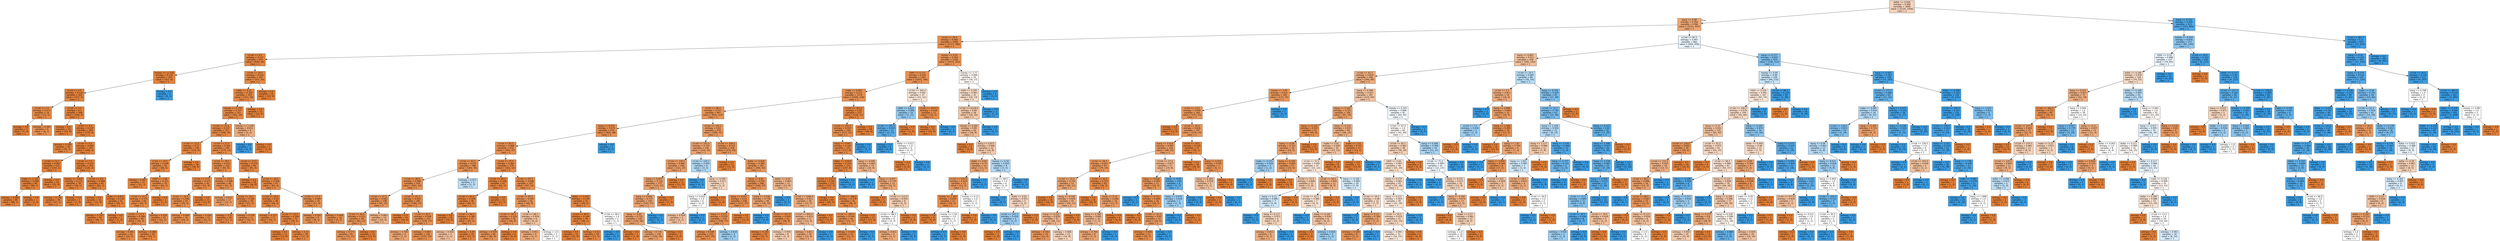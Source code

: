 digraph Tree {
node [shape=box, style="filled", color="black", fontname="helvetica"] ;
edge [fontname="helvetica"] ;
0 [label="dollar <= 0.056\nentropy = 0.968\nsamples = 3680\nvalue = [2224, 1456]\nclass = 1", fillcolor="#f6d3bb"] ;
1 [label="bang <= 0.08\nentropy = 0.784\nsamples = 2768\nvalue = [2121, 647]\nclass = 1", fillcolor="#eda775"] ;
0 -> 1 [labeldistance=2.5, labelangle=45, headlabel="True"] ;
2 [label="crl.tot <= 29.5\nentropy = 0.466\nsamples = 1906\nvalue = [1717, 189]\nclass = 1", fillcolor="#e88f4f"] ;
1 -> 2 ;
3 [label="crl.tot <= 9.5\nentropy = 0.237\nsamples = 670\nvalue = [644, 26]\nclass = 1", fillcolor="#e68641"] ;
2 -> 3 ;
4 [label="money <= 11.125\nentropy = 0.133\nsamples = 323\nvalue = [317, 6]\nclass = 1", fillcolor="#e5833d"] ;
3 -> 4 ;
5 [label="crl.tot <= 2.5\nentropy = 0.116\nsamples = 322\nvalue = [317, 5]\nclass = 1", fillcolor="#e5833c"] ;
4 -> 5 ;
6 [label="crl.tot <= 1.5\nentropy = 0.371\nsamples = 14\nvalue = [13, 1]\nclass = 1", fillcolor="#e78b48"] ;
5 -> 6 ;
7 [label="entropy = 0.0\nsamples = 5\nvalue = [5, 0]\nclass = 1", fillcolor="#e58139"] ;
6 -> 7 ;
8 [label="entropy = 0.503\nsamples = 9\nvalue = [8, 1]\nclass = 1", fillcolor="#e89152"] ;
6 -> 8 ;
9 [label="crl.tot <= 3.5\nentropy = 0.1\nsamples = 308\nvalue = [304, 4]\nclass = 1", fillcolor="#e5833c"] ;
5 -> 9 ;
10 [label="entropy = 0.0\nsamples = 25\nvalue = [25, 0]\nclass = 1", fillcolor="#e58139"] ;
9 -> 10 ;
11 [label="crl.tot <= 4.5\nentropy = 0.107\nsamples = 283\nvalue = [279, 4]\nclass = 1", fillcolor="#e5833c"] ;
9 -> 11 ;
12 [label="entropy = 0.183\nsamples = 36\nvalue = [35, 1]\nclass = 1", fillcolor="#e6853f"] ;
11 -> 12 ;
13 [label="crl.tot <= 6.5\nentropy = 0.095\nsamples = 247\nvalue = [244, 3]\nclass = 1", fillcolor="#e5833b"] ;
11 -> 13 ;
14 [label="crl.tot <= 5.5\nentropy = 0.067\nsamples = 125\nvalue = [124, 1]\nclass = 1", fillcolor="#e5823b"] ;
13 -> 14 ;
15 [label="make <= 1.135\nentropy = 0.088\nsamples = 90\nvalue = [89, 1]\nclass = 1", fillcolor="#e5823b"] ;
14 -> 15 ;
16 [label="entropy = 0.089\nsamples = 89\nvalue = [88, 1]\nclass = 1", fillcolor="#e5823b"] ;
15 -> 16 ;
17 [label="entropy = 0.0\nsamples = 1\nvalue = [1, 0]\nclass = 1", fillcolor="#e58139"] ;
15 -> 17 ;
18 [label="entropy = 0.0\nsamples = 35\nvalue = [35, 0]\nclass = 1", fillcolor="#e58139"] ;
14 -> 18 ;
19 [label="crl.tot <= 7.5\nentropy = 0.121\nsamples = 122\nvalue = [120, 2]\nclass = 1", fillcolor="#e5833c"] ;
13 -> 19 ;
20 [label="money <= 4.875\nentropy = 0.172\nsamples = 39\nvalue = [38, 1]\nclass = 1", fillcolor="#e6843e"] ;
19 -> 20 ;
21 [label="entropy = 0.176\nsamples = 38\nvalue = [37, 1]\nclass = 1", fillcolor="#e6843e"] ;
20 -> 21 ;
22 [label="entropy = 0.0\nsamples = 1\nvalue = [1, 0]\nclass = 1", fillcolor="#e58139"] ;
20 -> 22 ;
23 [label="crl.tot <= 8.5\nentropy = 0.094\nsamples = 83\nvalue = [82, 1]\nclass = 1", fillcolor="#e5833b"] ;
19 -> 23 ;
24 [label="entropy = 0.0\nsamples = 32\nvalue = [32, 0]\nclass = 1", fillcolor="#e58139"] ;
23 -> 24 ;
25 [label="make <= 0.875\nentropy = 0.139\nsamples = 51\nvalue = [50, 1]\nclass = 1", fillcolor="#e6843d"] ;
23 -> 25 ;
26 [label="entropy = 0.141\nsamples = 50\nvalue = [49, 1]\nclass = 1", fillcolor="#e6843d"] ;
25 -> 26 ;
27 [label="entropy = 0.0\nsamples = 1\nvalue = [1, 0]\nclass = 1", fillcolor="#e58139"] ;
25 -> 27 ;
28 [label="entropy = 0.0\nsamples = 1\nvalue = [0, 1]\nclass = 1", fillcolor="#399de5"] ;
4 -> 28 ;
29 [label="crl.tot <= 28.5\nentropy = 0.318\nsamples = 347\nvalue = [327, 20]\nclass = 1", fillcolor="#e78945"] ;
3 -> 29 ;
30 [label="make <= 0.21\nentropy = 0.328\nsamples = 333\nvalue = [313, 20]\nclass = 1", fillcolor="#e78946"] ;
29 -> 30 ;
31 [label="money <= 0.735\nentropy = 0.337\nsamples = 321\nvalue = [301, 20]\nclass = 1", fillcolor="#e78946"] ;
30 -> 31 ;
32 [label="crl.tot <= 15.5\nentropy = 0.327\nsamples = 317\nvalue = [298, 19]\nclass = 1", fillcolor="#e78946"] ;
31 -> 32 ;
33 [label="crl.tot <= 13.5\nentropy = 0.27\nsamples = 130\nvalue = [124, 6]\nclass = 1", fillcolor="#e68743"] ;
32 -> 33 ;
34 [label="crl.tot <= 10.5\nentropy = 0.348\nsamples = 92\nvalue = [86, 6]\nclass = 1", fillcolor="#e78a47"] ;
33 -> 34 ;
35 [label="entropy = 0.267\nsamples = 22\nvalue = [21, 1]\nclass = 1", fillcolor="#e68742"] ;
34 -> 35 ;
36 [label="n000 <= 1.06\nentropy = 0.371\nsamples = 70\nvalue = [65, 5]\nclass = 1", fillcolor="#e78b48"] ;
34 -> 36 ;
37 [label="crl.tot <= 12.5\nentropy = 0.375\nsamples = 69\nvalue = [64, 5]\nclass = 1", fillcolor="#e78b48"] ;
36 -> 37 ;
38 [label="crl.tot <= 11.5\nentropy = 0.348\nsamples = 46\nvalue = [43, 3]\nclass = 1", fillcolor="#e78a47"] ;
37 -> 38 ;
39 [label="entropy = 0.391\nsamples = 26\nvalue = [24, 2]\nclass = 1", fillcolor="#e78c49"] ;
38 -> 39 ;
40 [label="entropy = 0.286\nsamples = 20\nvalue = [19, 1]\nclass = 1", fillcolor="#e68843"] ;
38 -> 40 ;
41 [label="entropy = 0.426\nsamples = 23\nvalue = [21, 2]\nclass = 1", fillcolor="#e78d4c"] ;
37 -> 41 ;
42 [label="entropy = 0.0\nsamples = 1\nvalue = [1, 0]\nclass = 1", fillcolor="#e58139"] ;
36 -> 42 ;
43 [label="entropy = 0.0\nsamples = 38\nvalue = [38, 0]\nclass = 1", fillcolor="#e58139"] ;
33 -> 43 ;
44 [label="crl.tot <= 21.5\nentropy = 0.364\nsamples = 187\nvalue = [174, 13]\nclass = 1", fillcolor="#e78a48"] ;
32 -> 44 ;
45 [label="crl.tot <= 18.5\nentropy = 0.431\nsamples = 102\nvalue = [93, 9]\nclass = 1", fillcolor="#e88d4c"] ;
44 -> 45 ;
46 [label="crl.tot <= 17.5\nentropy = 0.371\nsamples = 56\nvalue = [52, 4]\nclass = 1", fillcolor="#e78b48"] ;
45 -> 46 ;
47 [label="crl.tot <= 16.5\nentropy = 0.446\nsamples = 43\nvalue = [39, 4]\nclass = 1", fillcolor="#e88e4d"] ;
46 -> 47 ;
48 [label="entropy = 0.469\nsamples = 20\nvalue = [18, 2]\nclass = 1", fillcolor="#e88f4f"] ;
47 -> 48 ;
49 [label="entropy = 0.426\nsamples = 23\nvalue = [21, 2]\nclass = 1", fillcolor="#e78d4c"] ;
47 -> 49 ;
50 [label="entropy = 0.0\nsamples = 13\nvalue = [13, 0]\nclass = 1", fillcolor="#e58139"] ;
46 -> 50 ;
51 [label="crl.tot <= 19.5\nentropy = 0.496\nsamples = 46\nvalue = [41, 5]\nclass = 1", fillcolor="#e89051"] ;
45 -> 51 ;
52 [label="entropy = 0.672\nsamples = 17\nvalue = [14, 3]\nclass = 1", fillcolor="#eb9c63"] ;
51 -> 52 ;
53 [label="crl.tot <= 20.5\nentropy = 0.362\nsamples = 29\nvalue = [27, 2]\nclass = 1", fillcolor="#e78a48"] ;
51 -> 53 ;
54 [label="entropy = 0.31\nsamples = 18\nvalue = [17, 1]\nclass = 1", fillcolor="#e78845"] ;
53 -> 54 ;
55 [label="entropy = 0.439\nsamples = 11\nvalue = [10, 1]\nclass = 1", fillcolor="#e88e4d"] ;
53 -> 55 ;
56 [label="crl.tot <= 23.5\nentropy = 0.274\nsamples = 85\nvalue = [81, 4]\nclass = 1", fillcolor="#e68743"] ;
44 -> 56 ;
57 [label="entropy = 0.0\nsamples = 18\nvalue = [18, 0]\nclass = 1", fillcolor="#e58139"] ;
56 -> 57 ;
58 [label="crl.tot <= 26.5\nentropy = 0.326\nsamples = 67\nvalue = [63, 4]\nclass = 1", fillcolor="#e78946"] ;
56 -> 58 ;
59 [label="crl.tot <= 24.5\nentropy = 0.25\nsamples = 48\nvalue = [46, 2]\nclass = 1", fillcolor="#e68642"] ;
58 -> 59 ;
60 [label="entropy = 0.323\nsamples = 17\nvalue = [16, 1]\nclass = 1", fillcolor="#e78945"] ;
59 -> 60 ;
61 [label="crl.tot <= 25.5\nentropy = 0.206\nsamples = 31\nvalue = [30, 1]\nclass = 1", fillcolor="#e68540"] ;
59 -> 61 ;
62 [label="entropy = 0.0\nsamples = 13\nvalue = [13, 0]\nclass = 1", fillcolor="#e58139"] ;
61 -> 62 ;
63 [label="entropy = 0.31\nsamples = 18\nvalue = [17, 1]\nclass = 1", fillcolor="#e78845"] ;
61 -> 63 ;
64 [label="crl.tot <= 27.5\nentropy = 0.485\nsamples = 19\nvalue = [17, 2]\nclass = 1", fillcolor="#e89050"] ;
58 -> 64 ;
65 [label="entropy = 0.503\nsamples = 9\nvalue = [8, 1]\nclass = 1", fillcolor="#e89152"] ;
64 -> 65 ;
66 [label="entropy = 0.469\nsamples = 10\nvalue = [9, 1]\nclass = 1", fillcolor="#e88f4f"] ;
64 -> 66 ;
67 [label="money <= 1.535\nentropy = 0.811\nsamples = 4\nvalue = [3, 1]\nclass = 1", fillcolor="#eeab7b"] ;
31 -> 67 ;
68 [label="entropy = 0.0\nsamples = 1\nvalue = [0, 1]\nclass = 1", fillcolor="#399de5"] ;
67 -> 68 ;
69 [label="entropy = 0.0\nsamples = 3\nvalue = [3, 0]\nclass = 1", fillcolor="#e58139"] ;
67 -> 69 ;
70 [label="entropy = 0.0\nsamples = 12\nvalue = [12, 0]\nclass = 1", fillcolor="#e58139"] ;
30 -> 70 ;
71 [label="entropy = 0.0\nsamples = 14\nvalue = [14, 0]\nclass = 1", fillcolor="#e58139"] ;
29 -> 71 ;
72 [label="money <= 0.01\nentropy = 0.563\nsamples = 1236\nvalue = [1073, 163]\nclass = 1", fillcolor="#e99457"] ;
2 -> 72 ;
73 [label="n000 <= 0.115\nentropy = 0.534\nsamples = 1201\nvalue = [1055, 146]\nclass = 1", fillcolor="#e99254"] ;
72 -> 73 ;
74 [label="make <= 0.005\nentropy = 0.512\nsamples = 1174\nvalue = [1040, 134]\nclass = 1", fillcolor="#e89153"] ;
73 -> 74 ;
75 [label="crl.tot <= 98.5\nentropy = 0.557\nsamples = 947\nvalue = [824, 123]\nclass = 1", fillcolor="#e99457"] ;
74 -> 75 ;
76 [label="bang <= 0.076\nentropy = 0.474\nsamples = 473\nvalue = [425, 48]\nclass = 1", fillcolor="#e88f4f"] ;
75 -> 76 ;
77 [label="crl.tot <= 62.5\nentropy = 0.468\nsamples = 472\nvalue = [425, 47]\nclass = 1", fillcolor="#e88f4f"] ;
76 -> 77 ;
78 [label="crl.tot <= 61.5\nentropy = 0.522\nsamples = 298\nvalue = [263, 35]\nclass = 1", fillcolor="#e89253"] ;
77 -> 78 ;
79 [label="crl.tot <= 38.5\nentropy = 0.498\nsamples = 293\nvalue = [261, 32]\nclass = 1", fillcolor="#e89051"] ;
78 -> 79 ;
80 [label="crl.tot <= 37.5\nentropy = 0.581\nsamples = 108\nvalue = [93, 15]\nclass = 1", fillcolor="#e99559"] ;
79 -> 80 ;
81 [label="crl.tot <= 36.5\nentropy = 0.521\nsamples = 94\nvalue = [83, 11]\nclass = 1", fillcolor="#e89253"] ;
80 -> 81 ;
82 [label="entropy = 0.573\nsamples = 81\nvalue = [70, 11]\nclass = 1", fillcolor="#e99558"] ;
81 -> 82 ;
83 [label="entropy = 0.0\nsamples = 13\nvalue = [13, 0]\nclass = 1", fillcolor="#e58139"] ;
81 -> 83 ;
84 [label="entropy = 0.863\nsamples = 14\nvalue = [10, 4]\nclass = 1", fillcolor="#efb388"] ;
80 -> 84 ;
85 [label="crl.tot <= 41.5\nentropy = 0.443\nsamples = 185\nvalue = [168, 17]\nclass = 1", fillcolor="#e88e4d"] ;
79 -> 85 ;
86 [label="entropy = 0.0\nsamples = 34\nvalue = [34, 0]\nclass = 1", fillcolor="#e58139"] ;
85 -> 86 ;
87 [label="crl.tot <= 42.5\nentropy = 0.508\nsamples = 151\nvalue = [134, 17]\nclass = 1", fillcolor="#e89152"] ;
85 -> 87 ;
88 [label="entropy = 0.764\nsamples = 9\nvalue = [7, 2]\nclass = 1", fillcolor="#eca572"] ;
87 -> 88 ;
89 [label="entropy = 0.487\nsamples = 142\nvalue = [127, 15]\nclass = 1", fillcolor="#e89050"] ;
87 -> 89 ;
90 [label="entropy = 0.971\nsamples = 5\nvalue = [2, 3]\nclass = 1", fillcolor="#bddef6"] ;
78 -> 90 ;
91 [label="crl.tot <= 73.5\nentropy = 0.362\nsamples = 174\nvalue = [162, 12]\nclass = 1", fillcolor="#e78a48"] ;
77 -> 91 ;
92 [label="crl.tot <= 69.5\nentropy = 0.194\nsamples = 67\nvalue = [65, 2]\nclass = 1", fillcolor="#e6853f"] ;
91 -> 92 ;
93 [label="crl.tot <= 65.5\nentropy = 0.258\nsamples = 46\nvalue = [44, 2]\nclass = 1", fillcolor="#e68742"] ;
92 -> 93 ;
94 [label="entropy = 0.0\nsamples = 19\nvalue = [19, 0]\nclass = 1", fillcolor="#e58139"] ;
93 -> 94 ;
95 [label="crl.tot <= 66.5\nentropy = 0.381\nsamples = 27\nvalue = [25, 2]\nclass = 1", fillcolor="#e78b49"] ;
93 -> 95 ;
96 [label="entropy = 0.918\nsamples = 3\nvalue = [2, 1]\nclass = 1", fillcolor="#f2c09c"] ;
95 -> 96 ;
97 [label="entropy = 0.25\nsamples = 24\nvalue = [23, 1]\nclass = 1", fillcolor="#e68642"] ;
95 -> 97 ;
98 [label="entropy = 0.0\nsamples = 21\nvalue = [21, 0]\nclass = 1", fillcolor="#e58139"] ;
92 -> 98 ;
99 [label="crl.tot <= 87.5\nentropy = 0.448\nsamples = 107\nvalue = [97, 10]\nclass = 1", fillcolor="#e88e4d"] ;
91 -> 99 ;
100 [label="crl.tot <= 85.5\nentropy = 0.592\nsamples = 56\nvalue = [48, 8]\nclass = 1", fillcolor="#e9965a"] ;
99 -> 100 ;
101 [label="crl.tot <= 84.5\nentropy = 0.529\nsamples = 50\nvalue = [44, 6]\nclass = 1", fillcolor="#e99254"] ;
100 -> 101 ;
102 [label="entropy = 0.559\nsamples = 46\nvalue = [40, 6]\nclass = 1", fillcolor="#e99457"] ;
101 -> 102 ;
103 [label="entropy = 0.0\nsamples = 4\nvalue = [4, 0]\nclass = 1", fillcolor="#e58139"] ;
101 -> 103 ;
104 [label="crl.tot <= 86.5\nentropy = 0.918\nsamples = 6\nvalue = [4, 2]\nclass = 1", fillcolor="#f2c09c"] ;
100 -> 104 ;
105 [label="entropy = 0.811\nsamples = 4\nvalue = [3, 1]\nclass = 1", fillcolor="#eeab7b"] ;
104 -> 105 ;
106 [label="entropy = 1.0\nsamples = 2\nvalue = [1, 1]\nclass = 1", fillcolor="#ffffff"] ;
104 -> 106 ;
107 [label="dollar <= 0.043\nentropy = 0.239\nsamples = 51\nvalue = [49, 2]\nclass = 1", fillcolor="#e68641"] ;
99 -> 107 ;
108 [label="crl.tot <= 94.5\nentropy = 0.144\nsamples = 49\nvalue = [48, 1]\nclass = 1", fillcolor="#e6843d"] ;
107 -> 108 ;
109 [label="entropy = 0.0\nsamples = 31\nvalue = [31, 0]\nclass = 1", fillcolor="#e58139"] ;
108 -> 109 ;
110 [label="entropy = 0.31\nsamples = 18\nvalue = [17, 1]\nclass = 1", fillcolor="#e78845"] ;
108 -> 110 ;
111 [label="crl.tot <= 96.5\nentropy = 1.0\nsamples = 2\nvalue = [1, 1]\nclass = 1", fillcolor="#ffffff"] ;
107 -> 111 ;
112 [label="entropy = 0.0\nsamples = 1\nvalue = [0, 1]\nclass = 1", fillcolor="#399de5"] ;
111 -> 112 ;
113 [label="entropy = 0.0\nsamples = 1\nvalue = [1, 0]\nclass = 1", fillcolor="#e58139"] ;
111 -> 113 ;
114 [label="entropy = 0.0\nsamples = 1\nvalue = [0, 1]\nclass = 1", fillcolor="#399de5"] ;
76 -> 114 ;
115 [label="crl.tot <= 145.5\nentropy = 0.63\nsamples = 474\nvalue = [399, 75]\nclass = 1", fillcolor="#ea995e"] ;
75 -> 115 ;
116 [label="crl.tot <= 143.5\nentropy = 0.732\nsamples = 156\nvalue = [124, 32]\nclass = 1", fillcolor="#eca26c"] ;
115 -> 116 ;
117 [label="crl.tot <= 139.5\nentropy = 0.685\nsamples = 148\nvalue = [121, 27]\nclass = 1", fillcolor="#eb9d65"] ;
116 -> 117 ;
118 [label="bang <= 0.047\nentropy = 0.716\nsamples = 137\nvalue = [110, 27]\nclass = 1", fillcolor="#eba06a"] ;
117 -> 118 ;
119 [label="bang <= 0.046\nentropy = 0.737\nsamples = 130\nvalue = [103, 27]\nclass = 1", fillcolor="#eca26d"] ;
118 -> 119 ;
120 [label="bang <= 0.02\nentropy = 0.725\nsamples = 129\nvalue = [103, 26]\nclass = 1", fillcolor="#eca16b"] ;
119 -> 120 ;
121 [label="entropy = 0.734\nsamples = 126\nvalue = [100, 26]\nclass = 1", fillcolor="#eca26c"] ;
120 -> 121 ;
122 [label="entropy = 0.0\nsamples = 3\nvalue = [3, 0]\nclass = 1", fillcolor="#e58139"] ;
120 -> 122 ;
123 [label="entropy = 0.0\nsamples = 1\nvalue = [0, 1]\nclass = 1", fillcolor="#399de5"] ;
119 -> 123 ;
124 [label="entropy = 0.0\nsamples = 7\nvalue = [7, 0]\nclass = 1", fillcolor="#e58139"] ;
118 -> 124 ;
125 [label="entropy = 0.0\nsamples = 11\nvalue = [11, 0]\nclass = 1", fillcolor="#e58139"] ;
117 -> 125 ;
126 [label="crl.tot <= 144.5\nentropy = 0.954\nsamples = 8\nvalue = [3, 5]\nclass = 1", fillcolor="#b0d8f5"] ;
116 -> 126 ;
127 [label="entropy = 0.0\nsamples = 3\nvalue = [0, 3]\nclass = 1", fillcolor="#399de5"] ;
126 -> 127 ;
128 [label="bang <= 0.049\nentropy = 0.971\nsamples = 5\nvalue = [3, 2]\nclass = 1", fillcolor="#f6d5bd"] ;
126 -> 128 ;
129 [label="bang <= 0.022\nentropy = 1.0\nsamples = 4\nvalue = [2, 2]\nclass = 1", fillcolor="#ffffff"] ;
128 -> 129 ;
130 [label="entropy = 0.918\nsamples = 3\nvalue = [2, 1]\nclass = 1", fillcolor="#f2c09c"] ;
129 -> 130 ;
131 [label="entropy = 0.0\nsamples = 1\nvalue = [0, 1]\nclass = 1", fillcolor="#399de5"] ;
129 -> 131 ;
132 [label="entropy = 0.0\nsamples = 1\nvalue = [1, 0]\nclass = 1", fillcolor="#e58139"] ;
128 -> 132 ;
133 [label="crl.tot <= 149.5\nentropy = 0.572\nsamples = 318\nvalue = [275, 43]\nclass = 1", fillcolor="#e99558"] ;
115 -> 133 ;
134 [label="entropy = 0.0\nsamples = 11\nvalue = [11, 0]\nclass = 1", fillcolor="#e58139"] ;
133 -> 134 ;
135 [label="dollar <= 0.028\nentropy = 0.584\nsamples = 307\nvalue = [264, 43]\nclass = 1", fillcolor="#e99659"] ;
133 -> 135 ;
136 [label="bang <= 0.03\nentropy = 0.556\nsamples = 286\nvalue = [249, 37]\nclass = 1", fillcolor="#e99456"] ;
135 -> 136 ;
137 [label="bang <= 0.017\nentropy = 0.51\nsamples = 238\nvalue = [211, 27]\nclass = 1", fillcolor="#e89152"] ;
136 -> 137 ;
138 [label="bang <= 0.015\nentropy = 0.529\nsamples = 225\nvalue = [198, 27]\nclass = 1", fillcolor="#e99254"] ;
137 -> 138 ;
139 [label="entropy = 0.508\nsamples = 222\nvalue = [197, 25]\nclass = 1", fillcolor="#e89152"] ;
138 -> 139 ;
140 [label="entropy = 0.918\nsamples = 3\nvalue = [1, 2]\nclass = 1", fillcolor="#9ccef2"] ;
138 -> 140 ;
141 [label="entropy = 0.0\nsamples = 13\nvalue = [13, 0]\nclass = 1", fillcolor="#e58139"] ;
137 -> 141 ;
142 [label="bang <= 0.038\nentropy = 0.738\nsamples = 48\nvalue = [38, 10]\nclass = 1", fillcolor="#eca26d"] ;
136 -> 142 ;
143 [label="entropy = 0.0\nsamples = 6\nvalue = [0, 6]\nclass = 1", fillcolor="#399de5"] ;
142 -> 143 ;
144 [label="crl.tot <= 427.0\nentropy = 0.454\nsamples = 42\nvalue = [38, 4]\nclass = 1", fillcolor="#e88e4e"] ;
142 -> 144 ;
145 [label="entropy = 0.191\nsamples = 34\nvalue = [33, 1]\nclass = 1", fillcolor="#e6853f"] ;
144 -> 145 ;
146 [label="entropy = 0.954\nsamples = 8\nvalue = [5, 3]\nclass = 1", fillcolor="#f5cdb0"] ;
144 -> 146 ;
147 [label="dollar <= 0.03\nentropy = 0.863\nsamples = 21\nvalue = [15, 6]\nclass = 1", fillcolor="#efb388"] ;
135 -> 147 ;
148 [label="entropy = 0.0\nsamples = 1\nvalue = [0, 1]\nclass = 1", fillcolor="#399de5"] ;
147 -> 148 ;
149 [label="crl.tot <= 1066.5\nentropy = 0.811\nsamples = 20\nvalue = [15, 5]\nclass = 1", fillcolor="#eeab7b"] ;
147 -> 149 ;
150 [label="crl.tot <= 893.0\nentropy = 0.874\nsamples = 17\nvalue = [12, 5]\nclass = 1", fillcolor="#f0b58b"] ;
149 -> 150 ;
151 [label="entropy = 0.811\nsamples = 16\nvalue = [12, 4]\nclass = 1", fillcolor="#eeab7b"] ;
150 -> 151 ;
152 [label="entropy = 0.0\nsamples = 1\nvalue = [0, 1]\nclass = 1", fillcolor="#399de5"] ;
150 -> 152 ;
153 [label="entropy = 0.0\nsamples = 3\nvalue = [3, 0]\nclass = 1", fillcolor="#e58139"] ;
149 -> 153 ;
154 [label="crl.tot <= 261.0\nentropy = 0.28\nsamples = 227\nvalue = [216, 11]\nclass = 1", fillcolor="#e68743"] ;
74 -> 154 ;
155 [label="crl.tot <= 252.0\nentropy = 0.423\nsamples = 128\nvalue = [117, 11]\nclass = 1", fillcolor="#e78d4c"] ;
154 -> 155 ;
156 [label="bang <= 0.045\nentropy = 0.343\nsamples = 125\nvalue = [117, 8]\nclass = 1", fillcolor="#e78a47"] ;
155 -> 156 ;
157 [label="dollar <= 0.043\nentropy = 0.224\nsamples = 111\nvalue = [107, 4]\nclass = 1", fillcolor="#e68640"] ;
156 -> 157 ;
158 [label="crl.tot <= 112.5\nentropy = 0.181\nsamples = 110\nvalue = [107, 3]\nclass = 1", fillcolor="#e6853f"] ;
157 -> 158 ;
159 [label="entropy = 0.0\nsamples = 69\nvalue = [69, 0]\nclass = 1", fillcolor="#e58139"] ;
158 -> 159 ;
160 [label="crl.tot <= 188.0\nentropy = 0.378\nsamples = 41\nvalue = [38, 3]\nclass = 1", fillcolor="#e78b49"] ;
158 -> 160 ;
161 [label="crl.tot <= 184.0\nentropy = 0.544\nsamples = 24\nvalue = [21, 3]\nclass = 1", fillcolor="#e99355"] ;
160 -> 161 ;
162 [label="entropy = 0.426\nsamples = 23\nvalue = [21, 2]\nclass = 1", fillcolor="#e78d4c"] ;
161 -> 162 ;
163 [label="entropy = 0.0\nsamples = 1\nvalue = [0, 1]\nclass = 1", fillcolor="#399de5"] ;
161 -> 163 ;
164 [label="entropy = 0.0\nsamples = 17\nvalue = [17, 0]\nclass = 1", fillcolor="#e58139"] ;
160 -> 164 ;
165 [label="entropy = 0.0\nsamples = 1\nvalue = [0, 1]\nclass = 1", fillcolor="#399de5"] ;
157 -> 165 ;
166 [label="bang <= 0.046\nentropy = 0.863\nsamples = 14\nvalue = [10, 4]\nclass = 1", fillcolor="#efb388"] ;
156 -> 166 ;
167 [label="entropy = 0.0\nsamples = 1\nvalue = [0, 1]\nclass = 1", fillcolor="#399de5"] ;
166 -> 167 ;
168 [label="bang <= 0.057\nentropy = 0.779\nsamples = 13\nvalue = [10, 3]\nclass = 1", fillcolor="#eda774"] ;
166 -> 168 ;
169 [label="entropy = 0.0\nsamples = 5\nvalue = [5, 0]\nclass = 1", fillcolor="#e58139"] ;
168 -> 169 ;
170 [label="crl.tot <= 113.0\nentropy = 0.954\nsamples = 8\nvalue = [5, 3]\nclass = 1", fillcolor="#f5cdb0"] ;
168 -> 170 ;
171 [label="crl.tot <= 88.5\nentropy = 1.0\nsamples = 6\nvalue = [3, 3]\nclass = 1", fillcolor="#ffffff"] ;
170 -> 171 ;
172 [label="entropy = 0.811\nsamples = 4\nvalue = [3, 1]\nclass = 1", fillcolor="#eeab7b"] ;
171 -> 172 ;
173 [label="entropy = 0.0\nsamples = 2\nvalue = [0, 2]\nclass = 1", fillcolor="#399de5"] ;
171 -> 173 ;
174 [label="entropy = 0.0\nsamples = 2\nvalue = [2, 0]\nclass = 1", fillcolor="#e58139"] ;
170 -> 174 ;
175 [label="entropy = 0.0\nsamples = 3\nvalue = [0, 3]\nclass = 1", fillcolor="#399de5"] ;
155 -> 175 ;
176 [label="entropy = 0.0\nsamples = 99\nvalue = [99, 0]\nclass = 1", fillcolor="#e58139"] ;
154 -> 176 ;
177 [label="crl.tot <= 365.0\nentropy = 0.991\nsamples = 27\nvalue = [15, 12]\nclass = 1", fillcolor="#fae6d7"] ;
73 -> 177 ;
178 [label="n000 <= 0.615\nentropy = 0.896\nsamples = 16\nvalue = [5, 11]\nclass = 1", fillcolor="#93caf1"] ;
177 -> 178 ;
179 [label="crl.tot <= 205.5\nentropy = 0.619\nsamples = 13\nvalue = [2, 11]\nclass = 1", fillcolor="#5dafea"] ;
178 -> 179 ;
180 [label="entropy = 0.0\nsamples = 9\nvalue = [0, 9]\nclass = 1", fillcolor="#399de5"] ;
179 -> 180 ;
181 [label="dollar <= 0.011\nentropy = 1.0\nsamples = 4\nvalue = [2, 2]\nclass = 1", fillcolor="#ffffff"] ;
179 -> 181 ;
182 [label="entropy = 0.0\nsamples = 2\nvalue = [2, 0]\nclass = 1", fillcolor="#e58139"] ;
181 -> 182 ;
183 [label="entropy = 0.0\nsamples = 2\nvalue = [0, 2]\nclass = 1", fillcolor="#399de5"] ;
181 -> 183 ;
184 [label="entropy = 0.0\nsamples = 3\nvalue = [3, 0]\nclass = 1", fillcolor="#e58139"] ;
178 -> 184 ;
185 [label="crl.tot <= 2029.0\nentropy = 0.439\nsamples = 11\nvalue = [10, 1]\nclass = 1", fillcolor="#e88e4d"] ;
177 -> 185 ;
186 [label="entropy = 0.0\nsamples = 10\nvalue = [10, 0]\nclass = 1", fillcolor="#e58139"] ;
185 -> 186 ;
187 [label="entropy = 0.0\nsamples = 1\nvalue = [0, 1]\nclass = 1", fillcolor="#399de5"] ;
185 -> 187 ;
188 [label="money <= 1.77\nentropy = 0.999\nsamples = 35\nvalue = [18, 17]\nclass = 1", fillcolor="#fef8f4"] ;
72 -> 188 ;
189 [label="n000 <= 0.305\nentropy = 0.981\nsamples = 31\nvalue = [18, 13]\nclass = 1", fillcolor="#f8dcc8"] ;
188 -> 189 ;
190 [label="crl.tot <= 6128.0\nentropy = 0.94\nsamples = 28\nvalue = [18, 10]\nclass = 1", fillcolor="#f3c7a7"] ;
189 -> 190 ;
191 [label="money <= 0.065\nentropy = 0.89\nsamples = 26\nvalue = [18, 8]\nclass = 1", fillcolor="#f1b991"] ;
190 -> 191 ;
192 [label="entropy = 0.0\nsamples = 4\nvalue = [4, 0]\nclass = 1", fillcolor="#e58139"] ;
191 -> 192 ;
193 [label="bang <= 0.017\nentropy = 0.946\nsamples = 22\nvalue = [14, 8]\nclass = 1", fillcolor="#f4c9aa"] ;
191 -> 193 ;
194 [label="dollar <= 0.02\nentropy = 0.75\nsamples = 14\nvalue = [11, 3]\nclass = 1", fillcolor="#eca36f"] ;
193 -> 194 ;
195 [label="crl.tot <= 933.0\nentropy = 0.619\nsamples = 13\nvalue = [11, 2]\nclass = 1", fillcolor="#ea985d"] ;
194 -> 195 ;
196 [label="money <= 1.365\nentropy = 0.439\nsamples = 11\nvalue = [10, 1]\nclass = 1", fillcolor="#e88e4d"] ;
195 -> 196 ;
197 [label="entropy = 0.0\nsamples = 9\nvalue = [9, 0]\nclass = 1", fillcolor="#e58139"] ;
196 -> 197 ;
198 [label="money <= 1.54\nentropy = 1.0\nsamples = 2\nvalue = [1, 1]\nclass = 1", fillcolor="#ffffff"] ;
196 -> 198 ;
199 [label="entropy = 0.0\nsamples = 1\nvalue = [0, 1]\nclass = 1", fillcolor="#399de5"] ;
198 -> 199 ;
200 [label="entropy = 0.0\nsamples = 1\nvalue = [1, 0]\nclass = 1", fillcolor="#e58139"] ;
198 -> 200 ;
201 [label="money <= 0.13\nentropy = 1.0\nsamples = 2\nvalue = [1, 1]\nclass = 1", fillcolor="#ffffff"] ;
195 -> 201 ;
202 [label="entropy = 0.0\nsamples = 1\nvalue = [1, 0]\nclass = 1", fillcolor="#e58139"] ;
201 -> 202 ;
203 [label="entropy = 0.0\nsamples = 1\nvalue = [0, 1]\nclass = 1", fillcolor="#399de5"] ;
201 -> 203 ;
204 [label="entropy = 0.0\nsamples = 1\nvalue = [0, 1]\nclass = 1", fillcolor="#399de5"] ;
194 -> 204 ;
205 [label="money <= 0.56\nentropy = 0.954\nsamples = 8\nvalue = [3, 5]\nclass = 1", fillcolor="#b0d8f5"] ;
193 -> 205 ;
206 [label="crl.tot <= 99.5\nentropy = 1.0\nsamples = 6\nvalue = [3, 3]\nclass = 1", fillcolor="#ffffff"] ;
205 -> 206 ;
207 [label="entropy = 0.0\nsamples = 1\nvalue = [0, 1]\nclass = 1", fillcolor="#399de5"] ;
206 -> 207 ;
208 [label="make <= 0.05\nentropy = 0.971\nsamples = 5\nvalue = [3, 2]\nclass = 1", fillcolor="#f6d5bd"] ;
206 -> 208 ;
209 [label="crl.tot <= 243.5\nentropy = 0.918\nsamples = 3\nvalue = [1, 2]\nclass = 1", fillcolor="#9ccef2"] ;
208 -> 209 ;
210 [label="entropy = 0.0\nsamples = 1\nvalue = [1, 0]\nclass = 1", fillcolor="#e58139"] ;
209 -> 210 ;
211 [label="entropy = 0.0\nsamples = 2\nvalue = [0, 2]\nclass = 1", fillcolor="#399de5"] ;
209 -> 211 ;
212 [label="entropy = 0.0\nsamples = 2\nvalue = [2, 0]\nclass = 1", fillcolor="#e58139"] ;
208 -> 212 ;
213 [label="entropy = 0.0\nsamples = 2\nvalue = [0, 2]\nclass = 1", fillcolor="#399de5"] ;
205 -> 213 ;
214 [label="entropy = 0.0\nsamples = 2\nvalue = [0, 2]\nclass = 1", fillcolor="#399de5"] ;
190 -> 214 ;
215 [label="entropy = 0.0\nsamples = 3\nvalue = [0, 3]\nclass = 1", fillcolor="#399de5"] ;
189 -> 215 ;
216 [label="entropy = 0.0\nsamples = 4\nvalue = [0, 4]\nclass = 1", fillcolor="#399de5"] ;
188 -> 216 ;
217 [label="crl.tot <= 85.5\nentropy = 0.997\nsamples = 862\nvalue = [404, 458]\nclass = 1", fillcolor="#e8f3fc"] ;
1 -> 217 ;
218 [label="bang <= 0.805\nentropy = 0.911\nsamples = 438\nvalue = [295, 143]\nclass = 1", fillcolor="#f2be99"] ;
217 -> 218 ;
219 [label="crl.tot <= 41.5\nentropy = 0.819\nsamples = 349\nvalue = [260, 89]\nclass = 1", fillcolor="#eeac7d"] ;
218 -> 219 ;
220 [label="money <= 3.91\nentropy = 0.621\nsamples = 162\nvalue = [137, 25]\nclass = 1", fillcolor="#ea985d"] ;
219 -> 220 ;
221 [label="crl.tot <= 12.5\nentropy = 0.594\nsamples = 160\nvalue = [137, 23]\nclass = 1", fillcolor="#e9965a"] ;
220 -> 221 ;
222 [label="entropy = 0.0\nsamples = 13\nvalue = [13, 0]\nclass = 1", fillcolor="#e58139"] ;
221 -> 222 ;
223 [label="crl.tot <= 35.5\nentropy = 0.626\nsamples = 147\nvalue = [124, 23]\nclass = 1", fillcolor="#ea985e"] ;
221 -> 223 ;
224 [label="bang <= 0.614\nentropy = 0.687\nsamples = 120\nvalue = [98, 22]\nclass = 1", fillcolor="#eb9d65"] ;
223 -> 224 ;
225 [label="crl.tot <= 26.5\nentropy = 0.611\nsamples = 93\nvalue = [79, 14]\nclass = 1", fillcolor="#ea975c"] ;
224 -> 225 ;
226 [label="crl.tot <= 15.5\nentropy = 0.752\nsamples = 51\nvalue = [40, 11]\nclass = 1", fillcolor="#eca46f"] ;
225 -> 226 ;
227 [label="entropy = 0.0\nsamples = 10\nvalue = [10, 0]\nclass = 1", fillcolor="#e58139"] ;
226 -> 227 ;
228 [label="bang <= 0.549\nentropy = 0.839\nsamples = 41\nvalue = [30, 11]\nclass = 1", fillcolor="#efaf82"] ;
226 -> 228 ;
229 [label="bang <= 0.225\nentropy = 0.878\nsamples = 37\nvalue = [26, 11]\nclass = 1", fillcolor="#f0b68d"] ;
228 -> 229 ;
230 [label="entropy = 0.592\nsamples = 14\nvalue = [12, 2]\nclass = 1", fillcolor="#e9965a"] ;
229 -> 230 ;
231 [label="entropy = 0.966\nsamples = 23\nvalue = [14, 9]\nclass = 1", fillcolor="#f6d2b8"] ;
229 -> 231 ;
232 [label="entropy = 0.0\nsamples = 4\nvalue = [4, 0]\nclass = 1", fillcolor="#e58139"] ;
228 -> 232 ;
233 [label="crl.tot <= 31.5\nentropy = 0.371\nsamples = 42\nvalue = [39, 3]\nclass = 1", fillcolor="#e78b48"] ;
225 -> 233 ;
234 [label="entropy = 0.0\nsamples = 26\nvalue = [26, 0]\nclass = 1", fillcolor="#e58139"] ;
233 -> 234 ;
235 [label="bang <= 0.32\nentropy = 0.696\nsamples = 16\nvalue = [13, 3]\nclass = 1", fillcolor="#eb9e67"] ;
233 -> 235 ;
236 [label="bang <= 0.306\nentropy = 0.881\nsamples = 10\nvalue = [7, 3]\nclass = 1", fillcolor="#f0b78e"] ;
235 -> 236 ;
237 [label="entropy = 0.764\nsamples = 9\nvalue = [7, 2]\nclass = 1", fillcolor="#eca572"] ;
236 -> 237 ;
238 [label="entropy = 0.0\nsamples = 1\nvalue = [0, 1]\nclass = 1", fillcolor="#399de5"] ;
236 -> 238 ;
239 [label="entropy = 0.0\nsamples = 6\nvalue = [6, 0]\nclass = 1", fillcolor="#e58139"] ;
235 -> 239 ;
240 [label="crl.tot <= 27.0\nentropy = 0.877\nsamples = 27\nvalue = [19, 8]\nclass = 1", fillcolor="#f0b68c"] ;
224 -> 240 ;
241 [label="bang <= 0.618\nentropy = 0.592\nsamples = 21\nvalue = [18, 3]\nclass = 1", fillcolor="#e9965a"] ;
240 -> 241 ;
242 [label="entropy = 0.0\nsamples = 1\nvalue = [0, 1]\nclass = 1", fillcolor="#399de5"] ;
241 -> 242 ;
243 [label="bang <= 0.712\nentropy = 0.469\nsamples = 20\nvalue = [18, 2]\nclass = 1", fillcolor="#e88f4f"] ;
241 -> 243 ;
244 [label="entropy = 0.0\nsamples = 8\nvalue = [8, 0]\nclass = 1", fillcolor="#e58139"] ;
243 -> 244 ;
245 [label="crl.tot <= 22.5\nentropy = 0.65\nsamples = 12\nvalue = [10, 2]\nclass = 1", fillcolor="#ea9a61"] ;
243 -> 245 ;
246 [label="entropy = 0.439\nsamples = 11\nvalue = [10, 1]\nclass = 1", fillcolor="#e88e4d"] ;
245 -> 246 ;
247 [label="entropy = 0.0\nsamples = 1\nvalue = [0, 1]\nclass = 1", fillcolor="#399de5"] ;
245 -> 247 ;
248 [label="bang <= 0.69\nentropy = 0.65\nsamples = 6\nvalue = [1, 5]\nclass = 1", fillcolor="#61b1ea"] ;
240 -> 248 ;
249 [label="bang <= 0.678\nentropy = 0.918\nsamples = 3\nvalue = [1, 2]\nclass = 1", fillcolor="#9ccef2"] ;
248 -> 249 ;
250 [label="entropy = 0.0\nsamples = 2\nvalue = [0, 2]\nclass = 1", fillcolor="#399de5"] ;
249 -> 250 ;
251 [label="entropy = 0.0\nsamples = 1\nvalue = [1, 0]\nclass = 1", fillcolor="#e58139"] ;
249 -> 251 ;
252 [label="entropy = 0.0\nsamples = 3\nvalue = [0, 3]\nclass = 1", fillcolor="#399de5"] ;
248 -> 252 ;
253 [label="crl.tot <= 39.5\nentropy = 0.229\nsamples = 27\nvalue = [26, 1]\nclass = 1", fillcolor="#e68641"] ;
223 -> 253 ;
254 [label="entropy = 0.0\nsamples = 20\nvalue = [20, 0]\nclass = 1", fillcolor="#e58139"] ;
253 -> 254 ;
255 [label="bang <= 0.203\nentropy = 0.592\nsamples = 7\nvalue = [6, 1]\nclass = 1", fillcolor="#e9965a"] ;
253 -> 255 ;
256 [label="bang <= 0.164\nentropy = 0.918\nsamples = 3\nvalue = [2, 1]\nclass = 1", fillcolor="#f2c09c"] ;
255 -> 256 ;
257 [label="entropy = 0.0\nsamples = 2\nvalue = [2, 0]\nclass = 1", fillcolor="#e58139"] ;
256 -> 257 ;
258 [label="entropy = 0.0\nsamples = 1\nvalue = [0, 1]\nclass = 1", fillcolor="#399de5"] ;
256 -> 258 ;
259 [label="entropy = 0.0\nsamples = 4\nvalue = [4, 0]\nclass = 1", fillcolor="#e58139"] ;
255 -> 259 ;
260 [label="entropy = 0.0\nsamples = 2\nvalue = [0, 2]\nclass = 1", fillcolor="#399de5"] ;
220 -> 260 ;
261 [label="bang <= 0.266\nentropy = 0.927\nsamples = 187\nvalue = [123, 64]\nclass = 1", fillcolor="#f3c3a0"] ;
219 -> 261 ;
262 [label="bang <= 0.161\nentropy = 0.701\nsamples = 100\nvalue = [81, 19]\nclass = 1", fillcolor="#eb9f67"] ;
261 -> 262 ;
263 [label="bang <= 0.119\nentropy = 0.523\nsamples = 51\nvalue = [45, 6]\nclass = 1", fillcolor="#e89253"] ;
262 -> 263 ;
264 [label="bang <= 0.08\nentropy = 0.722\nsamples = 30\nvalue = [24, 6]\nclass = 1", fillcolor="#eca06a"] ;
263 -> 264 ;
265 [label="make <= 0.255\nentropy = 0.918\nsamples = 3\nvalue = [1, 2]\nclass = 1", fillcolor="#9ccef2"] ;
264 -> 265 ;
266 [label="entropy = 0.0\nsamples = 2\nvalue = [0, 2]\nclass = 1", fillcolor="#399de5"] ;
265 -> 266 ;
267 [label="entropy = 0.0\nsamples = 1\nvalue = [1, 0]\nclass = 1", fillcolor="#e58139"] ;
265 -> 267 ;
268 [label="bang <= 0.104\nentropy = 0.605\nsamples = 27\nvalue = [23, 4]\nclass = 1", fillcolor="#ea975b"] ;
264 -> 268 ;
269 [label="entropy = 0.0\nsamples = 16\nvalue = [16, 0]\nclass = 1", fillcolor="#e58139"] ;
268 -> 269 ;
270 [label="crl.tot <= 71.5\nentropy = 0.946\nsamples = 11\nvalue = [7, 4]\nclass = 1", fillcolor="#f4c9aa"] ;
268 -> 270 ;
271 [label="bang <= 0.11\nentropy = 0.985\nsamples = 7\nvalue = [3, 4]\nclass = 1", fillcolor="#cee6f8"] ;
270 -> 271 ;
272 [label="entropy = 0.0\nsamples = 2\nvalue = [0, 2]\nclass = 1", fillcolor="#399de5"] ;
271 -> 272 ;
273 [label="bang <= 0.117\nentropy = 0.971\nsamples = 5\nvalue = [3, 2]\nclass = 1", fillcolor="#f6d5bd"] ;
271 -> 273 ;
274 [label="entropy = 0.811\nsamples = 4\nvalue = [3, 1]\nclass = 1", fillcolor="#eeab7b"] ;
273 -> 274 ;
275 [label="entropy = 0.0\nsamples = 1\nvalue = [0, 1]\nclass = 1", fillcolor="#399de5"] ;
273 -> 275 ;
276 [label="entropy = 0.0\nsamples = 4\nvalue = [4, 0]\nclass = 1", fillcolor="#e58139"] ;
270 -> 276 ;
277 [label="entropy = 0.0\nsamples = 21\nvalue = [21, 0]\nclass = 1", fillcolor="#e58139"] ;
263 -> 277 ;
278 [label="bang <= 0.234\nentropy = 0.835\nsamples = 49\nvalue = [36, 13]\nclass = 1", fillcolor="#eeae80"] ;
262 -> 278 ;
279 [label="make <= 0.41\nentropy = 0.928\nsamples = 35\nvalue = [23, 12]\nclass = 1", fillcolor="#f3c3a0"] ;
278 -> 279 ;
280 [label="crl.tot <= 52.0\nentropy = 0.991\nsamples = 27\nvalue = [15, 12]\nclass = 1", fillcolor="#fae6d7"] ;
279 -> 280 ;
281 [label="crl.tot <= 49.5\nentropy = 0.845\nsamples = 11\nvalue = [8, 3]\nclass = 1", fillcolor="#efb083"] ;
280 -> 281 ;
282 [label="crl.tot <= 42.5\nentropy = 0.985\nsamples = 7\nvalue = [4, 3]\nclass = 1", fillcolor="#f8e0ce"] ;
281 -> 282 ;
283 [label="entropy = 0.0\nsamples = 1\nvalue = [0, 1]\nclass = 1", fillcolor="#399de5"] ;
282 -> 283 ;
284 [label="bang <= 0.182\nentropy = 0.918\nsamples = 6\nvalue = [4, 2]\nclass = 1", fillcolor="#f2c09c"] ;
282 -> 284 ;
285 [label="entropy = 0.0\nsamples = 3\nvalue = [3, 0]\nclass = 1", fillcolor="#e58139"] ;
284 -> 285 ;
286 [label="entropy = 0.918\nsamples = 3\nvalue = [1, 2]\nclass = 1", fillcolor="#9ccef2"] ;
284 -> 286 ;
287 [label="entropy = 0.0\nsamples = 4\nvalue = [4, 0]\nclass = 1", fillcolor="#e58139"] ;
281 -> 287 ;
288 [label="bang <= 0.194\nentropy = 0.989\nsamples = 16\nvalue = [7, 9]\nclass = 1", fillcolor="#d3e9f9"] ;
280 -> 288 ;
289 [label="entropy = 0.0\nsamples = 4\nvalue = [0, 4]\nclass = 1", fillcolor="#399de5"] ;
288 -> 289 ;
290 [label="crl.tot <= 54.5\nentropy = 0.98\nsamples = 12\nvalue = [7, 5]\nclass = 1", fillcolor="#f8dbc6"] ;
288 -> 290 ;
291 [label="entropy = 0.0\nsamples = 3\nvalue = [0, 3]\nclass = 1", fillcolor="#399de5"] ;
290 -> 291 ;
292 [label="bang <= 0.23\nentropy = 0.764\nsamples = 9\nvalue = [7, 2]\nclass = 1", fillcolor="#eca572"] ;
290 -> 292 ;
293 [label="entropy = 0.544\nsamples = 8\nvalue = [7, 1]\nclass = 1", fillcolor="#e99355"] ;
292 -> 293 ;
294 [label="entropy = 0.0\nsamples = 1\nvalue = [0, 1]\nclass = 1", fillcolor="#399de5"] ;
292 -> 294 ;
295 [label="entropy = 0.0\nsamples = 8\nvalue = [8, 0]\nclass = 1", fillcolor="#e58139"] ;
279 -> 295 ;
296 [label="make <= 1.51\nentropy = 0.371\nsamples = 14\nvalue = [13, 1]\nclass = 1", fillcolor="#e78b48"] ;
278 -> 296 ;
297 [label="entropy = 0.0\nsamples = 13\nvalue = [13, 0]\nclass = 1", fillcolor="#e58139"] ;
296 -> 297 ;
298 [label="entropy = 0.0\nsamples = 1\nvalue = [0, 1]\nclass = 1", fillcolor="#399de5"] ;
296 -> 298 ;
299 [label="money <= 0.325\nentropy = 0.999\nsamples = 87\nvalue = [42, 45]\nclass = 1", fillcolor="#f2f8fd"] ;
261 -> 299 ;
300 [label="crl.tot <= 67.5\nentropy = 1.0\nsamples = 82\nvalue = [42, 40]\nclass = 1", fillcolor="#fef9f6"] ;
299 -> 300 ;
301 [label="crl.tot <= 65.5\nentropy = 0.963\nsamples = 49\nvalue = [30, 19]\nclass = 1", fillcolor="#f5d1b6"] ;
300 -> 301 ;
302 [label="n000 <= 0.64\nentropy = 0.987\nsamples = 44\nvalue = [25, 19]\nclass = 1", fillcolor="#f9e1cf"] ;
301 -> 302 ;
303 [label="bang <= 0.579\nentropy = 0.981\nsamples = 43\nvalue = [25, 18]\nclass = 1", fillcolor="#f8dcc8"] ;
302 -> 303 ;
304 [label="bang <= 0.521\nentropy = 0.993\nsamples = 40\nvalue = [22, 18]\nclass = 1", fillcolor="#fae8db"] ;
303 -> 304 ;
305 [label="crl.tot <= 59.5\nentropy = 0.974\nsamples = 37\nvalue = [22, 15]\nclass = 1", fillcolor="#f7d7c0"] ;
304 -> 305 ;
306 [label="entropy = 0.994\nsamples = 33\nvalue = [18, 15]\nclass = 1", fillcolor="#fbeade"] ;
305 -> 306 ;
307 [label="entropy = 0.0\nsamples = 4\nvalue = [4, 0]\nclass = 1", fillcolor="#e58139"] ;
305 -> 307 ;
308 [label="entropy = 0.0\nsamples = 3\nvalue = [0, 3]\nclass = 1", fillcolor="#399de5"] ;
304 -> 308 ;
309 [label="entropy = 0.0\nsamples = 3\nvalue = [3, 0]\nclass = 1", fillcolor="#e58139"] ;
303 -> 309 ;
310 [label="entropy = 0.0\nsamples = 1\nvalue = [0, 1]\nclass = 1", fillcolor="#399de5"] ;
302 -> 310 ;
311 [label="entropy = 0.0\nsamples = 5\nvalue = [5, 0]\nclass = 1", fillcolor="#e58139"] ;
301 -> 311 ;
312 [label="bang <= 0.568\nentropy = 0.946\nsamples = 33\nvalue = [12, 21]\nclass = 1", fillcolor="#aad5f4"] ;
300 -> 312 ;
313 [label="crl.tot <= 71.0\nentropy = 0.999\nsamples = 25\nvalue = [12, 13]\nclass = 1", fillcolor="#f0f7fd"] ;
312 -> 313 ;
314 [label="entropy = 0.0\nsamples = 5\nvalue = [0, 5]\nclass = 1", fillcolor="#399de5"] ;
313 -> 314 ;
315 [label="bang <= 0.271\nentropy = 0.971\nsamples = 20\nvalue = [12, 8]\nclass = 1", fillcolor="#f6d5bd"] ;
313 -> 315 ;
316 [label="entropy = 0.0\nsamples = 3\nvalue = [0, 3]\nclass = 1", fillcolor="#399de5"] ;
315 -> 316 ;
317 [label="bang <= 0.289\nentropy = 0.874\nsamples = 17\nvalue = [12, 5]\nclass = 1", fillcolor="#f0b58b"] ;
315 -> 317 ;
318 [label="entropy = 0.0\nsamples = 4\nvalue = [4, 0]\nclass = 1", fillcolor="#e58139"] ;
317 -> 318 ;
319 [label="make <= 0.27\nentropy = 0.961\nsamples = 13\nvalue = [8, 5]\nclass = 1", fillcolor="#f5d0b5"] ;
317 -> 319 ;
320 [label="entropy = 1.0\nsamples = 10\nvalue = [5, 5]\nclass = 1", fillcolor="#ffffff"] ;
319 -> 320 ;
321 [label="entropy = 0.0\nsamples = 3\nvalue = [3, 0]\nclass = 1", fillcolor="#e58139"] ;
319 -> 321 ;
322 [label="entropy = 0.0\nsamples = 8\nvalue = [0, 8]\nclass = 1", fillcolor="#399de5"] ;
312 -> 322 ;
323 [label="entropy = 0.0\nsamples = 5\nvalue = [0, 5]\nclass = 1", fillcolor="#399de5"] ;
299 -> 323 ;
324 [label="crl.tot <= 14.5\nentropy = 0.967\nsamples = 89\nvalue = [35, 54]\nclass = 1", fillcolor="#b9ddf6"] ;
218 -> 324 ;
325 [label="crl.tot <= 2.5\nentropy = 0.811\nsamples = 24\nvalue = [18, 6]\nclass = 1", fillcolor="#eeab7b"] ;
324 -> 325 ;
326 [label="entropy = 0.0\nsamples = 2\nvalue = [0, 2]\nclass = 1", fillcolor="#399de5"] ;
325 -> 326 ;
327 [label="bang <= 0.898\nentropy = 0.684\nsamples = 22\nvalue = [18, 4]\nclass = 1", fillcolor="#eb9d65"] ;
325 -> 327 ;
328 [label="crl.tot <= 7.0\nentropy = 0.918\nsamples = 3\nvalue = [1, 2]\nclass = 1", fillcolor="#9ccef2"] ;
327 -> 328 ;
329 [label="entropy = 0.0\nsamples = 1\nvalue = [1, 0]\nclass = 1", fillcolor="#e58139"] ;
328 -> 329 ;
330 [label="entropy = 0.0\nsamples = 2\nvalue = [0, 2]\nclass = 1", fillcolor="#399de5"] ;
328 -> 330 ;
331 [label="bang <= 1.596\nentropy = 0.485\nsamples = 19\nvalue = [17, 2]\nclass = 1", fillcolor="#e89050"] ;
327 -> 331 ;
332 [label="entropy = 0.0\nsamples = 10\nvalue = [10, 0]\nclass = 1", fillcolor="#e58139"] ;
331 -> 332 ;
333 [label="bang <= 1.82\nentropy = 0.764\nsamples = 9\nvalue = [7, 2]\nclass = 1", fillcolor="#eca572"] ;
331 -> 333 ;
334 [label="entropy = 0.0\nsamples = 1\nvalue = [0, 1]\nclass = 1", fillcolor="#399de5"] ;
333 -> 334 ;
335 [label="bang <= 3.959\nentropy = 0.544\nsamples = 8\nvalue = [7, 1]\nclass = 1", fillcolor="#e99355"] ;
333 -> 335 ;
336 [label="entropy = 0.0\nsamples = 5\nvalue = [5, 0]\nclass = 1", fillcolor="#e58139"] ;
335 -> 336 ;
337 [label="crl.tot <= 8.5\nentropy = 0.918\nsamples = 3\nvalue = [2, 1]\nclass = 1", fillcolor="#f2c09c"] ;
335 -> 337 ;
338 [label="entropy = 0.0\nsamples = 2\nvalue = [2, 0]\nclass = 1", fillcolor="#e58139"] ;
337 -> 338 ;
339 [label="entropy = 0.0\nsamples = 1\nvalue = [0, 1]\nclass = 1", fillcolor="#399de5"] ;
337 -> 339 ;
340 [label="bang <= 8.709\nentropy = 0.829\nsamples = 65\nvalue = [17, 48]\nclass = 1", fillcolor="#7fc0ee"] ;
324 -> 340 ;
341 [label="crl.tot <= 32.5\nentropy = 0.792\nsamples = 63\nvalue = [15, 48]\nclass = 1", fillcolor="#77bced"] ;
340 -> 341 ;
342 [label="bang <= 1.259\nentropy = 0.959\nsamples = 21\nvalue = [8, 13]\nclass = 1", fillcolor="#b3d9f5"] ;
341 -> 342 ;
343 [label="bang <= 1.117\nentropy = 0.946\nsamples = 11\nvalue = [7, 4]\nclass = 1", fillcolor="#f4c9aa"] ;
342 -> 343 ;
344 [label="bang <= 1.001\nentropy = 0.985\nsamples = 7\nvalue = [3, 4]\nclass = 1", fillcolor="#cee6f8"] ;
343 -> 344 ;
345 [label="crl.tot <= 26.5\nentropy = 0.811\nsamples = 4\nvalue = [3, 1]\nclass = 1", fillcolor="#eeab7b"] ;
344 -> 345 ;
346 [label="entropy = 0.0\nsamples = 2\nvalue = [2, 0]\nclass = 1", fillcolor="#e58139"] ;
345 -> 346 ;
347 [label="crl.tot <= 30.0\nentropy = 1.0\nsamples = 2\nvalue = [1, 1]\nclass = 1", fillcolor="#ffffff"] ;
345 -> 347 ;
348 [label="entropy = 0.0\nsamples = 1\nvalue = [0, 1]\nclass = 1", fillcolor="#399de5"] ;
347 -> 348 ;
349 [label="entropy = 0.0\nsamples = 1\nvalue = [1, 0]\nclass = 1", fillcolor="#e58139"] ;
347 -> 349 ;
350 [label="entropy = 0.0\nsamples = 3\nvalue = [0, 3]\nclass = 1", fillcolor="#399de5"] ;
344 -> 350 ;
351 [label="entropy = 0.0\nsamples = 4\nvalue = [4, 0]\nclass = 1", fillcolor="#e58139"] ;
343 -> 351 ;
352 [label="bang <= 3.145\nentropy = 0.469\nsamples = 10\nvalue = [1, 9]\nclass = 1", fillcolor="#4fa8e8"] ;
342 -> 352 ;
353 [label="bang <= 2.737\nentropy = 0.722\nsamples = 5\nvalue = [1, 4]\nclass = 1", fillcolor="#6ab6ec"] ;
352 -> 353 ;
354 [label="entropy = 0.0\nsamples = 4\nvalue = [0, 4]\nclass = 1", fillcolor="#399de5"] ;
353 -> 354 ;
355 [label="entropy = 0.0\nsamples = 1\nvalue = [1, 0]\nclass = 1", fillcolor="#e58139"] ;
353 -> 355 ;
356 [label="entropy = 0.0\nsamples = 5\nvalue = [0, 5]\nclass = 1", fillcolor="#399de5"] ;
352 -> 356 ;
357 [label="bang <= 4.321\nentropy = 0.65\nsamples = 42\nvalue = [7, 35]\nclass = 1", fillcolor="#61b1ea"] ;
341 -> 357 ;
358 [label="bang <= 1.549\nentropy = 0.477\nsamples = 39\nvalue = [4, 35]\nclass = 1", fillcolor="#50a8e8"] ;
357 -> 358 ;
359 [label="bang <= 1.539\nentropy = 0.667\nsamples = 23\nvalue = [4, 19]\nclass = 1", fillcolor="#63b2ea"] ;
358 -> 359 ;
360 [label="bang <= 0.958\nentropy = 0.575\nsamples = 22\nvalue = [3, 19]\nclass = 1", fillcolor="#58ace9"] ;
359 -> 360 ;
361 [label="crl.tot <= 72.5\nentropy = 0.845\nsamples = 11\nvalue = [3, 8]\nclass = 1", fillcolor="#83c2ef"] ;
360 -> 361 ;
362 [label="crl.tot <= 39.5\nentropy = 0.544\nsamples = 8\nvalue = [1, 7]\nclass = 1", fillcolor="#55abe9"] ;
361 -> 362 ;
363 [label="entropy = 0.918\nsamples = 3\nvalue = [1, 2]\nclass = 1", fillcolor="#9ccef2"] ;
362 -> 363 ;
364 [label="entropy = 0.0\nsamples = 5\nvalue = [0, 5]\nclass = 1", fillcolor="#399de5"] ;
362 -> 364 ;
365 [label="crl.tot <= 79.0\nentropy = 0.918\nsamples = 3\nvalue = [2, 1]\nclass = 1", fillcolor="#f2c09c"] ;
361 -> 365 ;
366 [label="entropy = 0.0\nsamples = 2\nvalue = [2, 0]\nclass = 1", fillcolor="#e58139"] ;
365 -> 366 ;
367 [label="entropy = 0.0\nsamples = 1\nvalue = [0, 1]\nclass = 1", fillcolor="#399de5"] ;
365 -> 367 ;
368 [label="entropy = 0.0\nsamples = 11\nvalue = [0, 11]\nclass = 1", fillcolor="#399de5"] ;
360 -> 368 ;
369 [label="entropy = 0.0\nsamples = 1\nvalue = [1, 0]\nclass = 1", fillcolor="#e58139"] ;
359 -> 369 ;
370 [label="entropy = 0.0\nsamples = 16\nvalue = [0, 16]\nclass = 1", fillcolor="#399de5"] ;
358 -> 370 ;
371 [label="entropy = 0.0\nsamples = 3\nvalue = [3, 0]\nclass = 1", fillcolor="#e58139"] ;
357 -> 371 ;
372 [label="entropy = 0.0\nsamples = 2\nvalue = [2, 0]\nclass = 1", fillcolor="#e58139"] ;
340 -> 372 ;
373 [label="bang <= 0.377\nentropy = 0.822\nsamples = 424\nvalue = [109, 315]\nclass = 1", fillcolor="#7ebfee"] ;
217 -> 373 ;
374 [label="money <= 0.04\nentropy = 0.98\nsamples = 226\nvalue = [94, 132]\nclass = 1", fillcolor="#c6e3f8"] ;
373 -> 374 ;
375 [label="n000 <= 0.205\nentropy = 0.991\nsamples = 167\nvalue = [93, 74]\nclass = 1", fillcolor="#fae5d7"] ;
374 -> 375 ;
376 [label="crl.tot <= 336.5\nentropy = 0.979\nsamples = 159\nvalue = [93, 66]\nclass = 1", fillcolor="#f7dac6"] ;
375 -> 376 ;
377 [label="bang <= 0.12\nentropy = 0.921\nsamples = 125\nvalue = [83, 42]\nclass = 1", fillcolor="#f2c19d"] ;
376 -> 377 ;
378 [label="crl.tot <= 126.0\nentropy = 0.602\nsamples = 34\nvalue = [29, 5]\nclass = 1", fillcolor="#e9975b"] ;
377 -> 378 ;
379 [label="crl.tot <= 123.5\nentropy = 0.852\nsamples = 18\nvalue = [13, 5]\nclass = 1", fillcolor="#efb185"] ;
378 -> 379 ;
380 [label="crl.tot <= 86.5\nentropy = 0.696\nsamples = 16\nvalue = [13, 3]\nclass = 1", fillcolor="#eb9e67"] ;
379 -> 380 ;
381 [label="entropy = 0.0\nsamples = 1\nvalue = [0, 1]\nclass = 1", fillcolor="#399de5"] ;
380 -> 381 ;
382 [label="crl.tot <= 99.5\nentropy = 0.567\nsamples = 15\nvalue = [13, 2]\nclass = 1", fillcolor="#e99457"] ;
380 -> 382 ;
383 [label="entropy = 0.0\nsamples = 9\nvalue = [9, 0]\nclass = 1", fillcolor="#e58139"] ;
382 -> 383 ;
384 [label="bang <= 0.113\nentropy = 0.918\nsamples = 6\nvalue = [4, 2]\nclass = 1", fillcolor="#f2c09c"] ;
382 -> 384 ;
385 [label="entropy = 1.0\nsamples = 4\nvalue = [2, 2]\nclass = 1", fillcolor="#ffffff"] ;
384 -> 385 ;
386 [label="entropy = 0.0\nsamples = 2\nvalue = [2, 0]\nclass = 1", fillcolor="#e58139"] ;
384 -> 386 ;
387 [label="entropy = 0.0\nsamples = 2\nvalue = [0, 2]\nclass = 1", fillcolor="#399de5"] ;
379 -> 387 ;
388 [label="entropy = 0.0\nsamples = 16\nvalue = [16, 0]\nclass = 1", fillcolor="#e58139"] ;
378 -> 388 ;
389 [label="crl.tot <= 92.5\nentropy = 0.975\nsamples = 91\nvalue = [54, 37]\nclass = 1", fillcolor="#f7d7c1"] ;
377 -> 389 ;
390 [label="entropy = 0.0\nsamples = 4\nvalue = [4, 0]\nclass = 1", fillcolor="#e58139"] ;
389 -> 390 ;
391 [label="crl.tot <= 98.0\nentropy = 0.984\nsamples = 87\nvalue = [50, 37]\nclass = 1", fillcolor="#f8decc"] ;
389 -> 391 ;
392 [label="bang <= 0.188\nentropy = 0.544\nsamples = 8\nvalue = [1, 7]\nclass = 1", fillcolor="#55abe9"] ;
391 -> 392 ;
393 [label="entropy = 0.0\nsamples = 5\nvalue = [0, 5]\nclass = 1", fillcolor="#399de5"] ;
392 -> 393 ;
394 [label="bang <= 0.253\nentropy = 0.918\nsamples = 3\nvalue = [1, 2]\nclass = 1", fillcolor="#9ccef2"] ;
392 -> 394 ;
395 [label="entropy = 0.0\nsamples = 1\nvalue = [1, 0]\nclass = 1", fillcolor="#e58139"] ;
394 -> 395 ;
396 [label="entropy = 0.0\nsamples = 2\nvalue = [0, 2]\nclass = 1", fillcolor="#399de5"] ;
394 -> 396 ;
397 [label="bang <= 0.122\nentropy = 0.958\nsamples = 79\nvalue = [49, 30]\nclass = 1", fillcolor="#f5ceb2"] ;
391 -> 397 ;
398 [label="entropy = 0.0\nsamples = 2\nvalue = [0, 2]\nclass = 1", fillcolor="#399de5"] ;
397 -> 398 ;
399 [label="bang <= 0.194\nentropy = 0.946\nsamples = 77\nvalue = [49, 28]\nclass = 1", fillcolor="#f4c9aa"] ;
397 -> 399 ;
400 [label="bang <= 0.157\nentropy = 0.8\nsamples = 37\nvalue = [28, 9]\nclass = 1", fillcolor="#edaa79"] ;
399 -> 400 ;
401 [label="entropy = 0.954\nsamples = 24\nvalue = [15, 9]\nclass = 1", fillcolor="#f5cdb0"] ;
400 -> 401 ;
402 [label="entropy = 0.0\nsamples = 13\nvalue = [13, 0]\nclass = 1", fillcolor="#e58139"] ;
400 -> 402 ;
403 [label="bang <= 0.238\nentropy = 0.998\nsamples = 40\nvalue = [21, 19]\nclass = 1", fillcolor="#fdf3ec"] ;
399 -> 403 ;
404 [label="entropy = 0.684\nsamples = 11\nvalue = [2, 9]\nclass = 1", fillcolor="#65b3eb"] ;
403 -> 404 ;
405 [label="entropy = 0.929\nsamples = 29\nvalue = [19, 10]\nclass = 1", fillcolor="#f3c3a1"] ;
403 -> 405 ;
406 [label="bang <= 0.164\nentropy = 0.874\nsamples = 34\nvalue = [10, 24]\nclass = 1", fillcolor="#8bc6f0"] ;
376 -> 406 ;
407 [label="dollar <= 0.009\nentropy = 0.98\nsamples = 12\nvalue = [7, 5]\nclass = 1", fillcolor="#f8dbc6"] ;
406 -> 407 ;
408 [label="make <= 0.49\nentropy = 0.764\nsamples = 9\nvalue = [7, 2]\nclass = 1", fillcolor="#eca572"] ;
407 -> 408 ;
409 [label="crl.tot <= 610.5\nentropy = 0.544\nsamples = 8\nvalue = [7, 1]\nclass = 1", fillcolor="#e99355"] ;
408 -> 409 ;
410 [label="make <= 0.05\nentropy = 1.0\nsamples = 2\nvalue = [1, 1]\nclass = 1", fillcolor="#ffffff"] ;
409 -> 410 ;
411 [label="entropy = 0.0\nsamples = 1\nvalue = [0, 1]\nclass = 1", fillcolor="#399de5"] ;
410 -> 411 ;
412 [label="entropy = 0.0\nsamples = 1\nvalue = [1, 0]\nclass = 1", fillcolor="#e58139"] ;
410 -> 412 ;
413 [label="entropy = 0.0\nsamples = 6\nvalue = [6, 0]\nclass = 1", fillcolor="#e58139"] ;
409 -> 413 ;
414 [label="entropy = 0.0\nsamples = 1\nvalue = [0, 1]\nclass = 1", fillcolor="#399de5"] ;
408 -> 414 ;
415 [label="entropy = 0.0\nsamples = 3\nvalue = [0, 3]\nclass = 1", fillcolor="#399de5"] ;
407 -> 415 ;
416 [label="bang <= 0.372\nentropy = 0.575\nsamples = 22\nvalue = [3, 19]\nclass = 1", fillcolor="#58ace9"] ;
406 -> 416 ;
417 [label="bang <= 0.205\nentropy = 0.454\nsamples = 21\nvalue = [2, 19]\nclass = 1", fillcolor="#4ea7e8"] ;
416 -> 417 ;
418 [label="entropy = 0.0\nsamples = 9\nvalue = [0, 9]\nclass = 1", fillcolor="#399de5"] ;
417 -> 418 ;
419 [label="bang <= 0.241\nentropy = 0.65\nsamples = 12\nvalue = [2, 10]\nclass = 1", fillcolor="#61b1ea"] ;
417 -> 419 ;
420 [label="crl.tot <= 477.0\nentropy = 0.918\nsamples = 3\nvalue = [2, 1]\nclass = 1", fillcolor="#f2c09c"] ;
419 -> 420 ;
421 [label="entropy = 0.0\nsamples = 1\nvalue = [1, 0]\nclass = 1", fillcolor="#e58139"] ;
420 -> 421 ;
422 [label="bang <= 0.211\nentropy = 1.0\nsamples = 2\nvalue = [1, 1]\nclass = 1", fillcolor="#ffffff"] ;
420 -> 422 ;
423 [label="entropy = 0.0\nsamples = 1\nvalue = [1, 0]\nclass = 1", fillcolor="#e58139"] ;
422 -> 423 ;
424 [label="entropy = 0.0\nsamples = 1\nvalue = [0, 1]\nclass = 1", fillcolor="#399de5"] ;
422 -> 424 ;
425 [label="entropy = 0.0\nsamples = 9\nvalue = [0, 9]\nclass = 1", fillcolor="#399de5"] ;
419 -> 425 ;
426 [label="entropy = 0.0\nsamples = 1\nvalue = [1, 0]\nclass = 1", fillcolor="#e58139"] ;
416 -> 426 ;
427 [label="entropy = 0.0\nsamples = 8\nvalue = [0, 8]\nclass = 1", fillcolor="#399de5"] ;
375 -> 427 ;
428 [label="crl.tot <= 89.5\nentropy = 0.124\nsamples = 59\nvalue = [1, 58]\nclass = 1", fillcolor="#3c9fe5"] ;
374 -> 428 ;
429 [label="entropy = 0.0\nsamples = 1\nvalue = [1, 0]\nclass = 1", fillcolor="#e58139"] ;
428 -> 429 ;
430 [label="entropy = 0.0\nsamples = 58\nvalue = [0, 58]\nclass = 1", fillcolor="#399de5"] ;
428 -> 430 ;
431 [label="bang <= 0.563\nentropy = 0.387\nsamples = 198\nvalue = [15, 183]\nclass = 1", fillcolor="#49a5e7"] ;
373 -> 431 ;
432 [label="crl.tot <= 173.5\nentropy = 0.668\nsamples = 63\nvalue = [11, 52]\nclass = 1", fillcolor="#63b2ea"] ;
431 -> 432 ;
433 [label="make <= 0.065\nentropy = 0.954\nsamples = 24\nvalue = [9, 15]\nclass = 1", fillcolor="#b0d8f5"] ;
432 -> 433 ;
434 [label="crl.tot <= 136.5\nentropy = 0.831\nsamples = 19\nvalue = [5, 14]\nclass = 1", fillcolor="#80c0ee"] ;
433 -> 434 ;
435 [label="bang <= 0.56\nentropy = 0.961\nsamples = 13\nvalue = [5, 8]\nclass = 1", fillcolor="#b5daf5"] ;
434 -> 435 ;
436 [label="bang <= 0.511\nentropy = 0.918\nsamples = 12\nvalue = [4, 8]\nclass = 1", fillcolor="#9ccef2"] ;
435 -> 436 ;
437 [label="bang <= 0.464\nentropy = 1.0\nsamples = 8\nvalue = [4, 4]\nclass = 1", fillcolor="#ffffff"] ;
436 -> 437 ;
438 [label="crl.tot <= 103.0\nentropy = 0.722\nsamples = 5\nvalue = [1, 4]\nclass = 1", fillcolor="#6ab6ec"] ;
437 -> 438 ;
439 [label="crl.tot <= 95.5\nentropy = 1.0\nsamples = 2\nvalue = [1, 1]\nclass = 1", fillcolor="#ffffff"] ;
438 -> 439 ;
440 [label="entropy = 0.0\nsamples = 1\nvalue = [0, 1]\nclass = 1", fillcolor="#399de5"] ;
439 -> 440 ;
441 [label="entropy = 0.0\nsamples = 1\nvalue = [1, 0]\nclass = 1", fillcolor="#e58139"] ;
439 -> 441 ;
442 [label="entropy = 0.0\nsamples = 3\nvalue = [0, 3]\nclass = 1", fillcolor="#399de5"] ;
438 -> 442 ;
443 [label="entropy = 0.0\nsamples = 3\nvalue = [3, 0]\nclass = 1", fillcolor="#e58139"] ;
437 -> 443 ;
444 [label="entropy = 0.0\nsamples = 4\nvalue = [0, 4]\nclass = 1", fillcolor="#399de5"] ;
436 -> 444 ;
445 [label="entropy = 0.0\nsamples = 1\nvalue = [1, 0]\nclass = 1", fillcolor="#e58139"] ;
435 -> 445 ;
446 [label="entropy = 0.0\nsamples = 6\nvalue = [0, 6]\nclass = 1", fillcolor="#399de5"] ;
434 -> 446 ;
447 [label="bang <= 0.405\nentropy = 0.722\nsamples = 5\nvalue = [4, 1]\nclass = 1", fillcolor="#eca06a"] ;
433 -> 447 ;
448 [label="entropy = 0.0\nsamples = 1\nvalue = [0, 1]\nclass = 1", fillcolor="#399de5"] ;
447 -> 448 ;
449 [label="entropy = 0.0\nsamples = 4\nvalue = [4, 0]\nclass = 1", fillcolor="#e58139"] ;
447 -> 449 ;
450 [label="bang <= 0.474\nentropy = 0.292\nsamples = 39\nvalue = [2, 37]\nclass = 1", fillcolor="#44a2e6"] ;
432 -> 450 ;
451 [label="bang <= 0.436\nentropy = 0.523\nsamples = 17\nvalue = [2, 15]\nclass = 1", fillcolor="#53aae8"] ;
450 -> 451 ;
452 [label="entropy = 0.0\nsamples = 13\nvalue = [0, 13]\nclass = 1", fillcolor="#399de5"] ;
451 -> 452 ;
453 [label="crl.tot <= 236.5\nentropy = 1.0\nsamples = 4\nvalue = [2, 2]\nclass = 1", fillcolor="#ffffff"] ;
451 -> 453 ;
454 [label="entropy = 0.0\nsamples = 1\nvalue = [0, 1]\nclass = 1", fillcolor="#399de5"] ;
453 -> 454 ;
455 [label="crl.tot <= 355.0\nentropy = 0.918\nsamples = 3\nvalue = [2, 1]\nclass = 1", fillcolor="#f2c09c"] ;
453 -> 455 ;
456 [label="entropy = 0.0\nsamples = 2\nvalue = [2, 0]\nclass = 1", fillcolor="#e58139"] ;
455 -> 456 ;
457 [label="entropy = 0.0\nsamples = 1\nvalue = [0, 1]\nclass = 1", fillcolor="#399de5"] ;
455 -> 457 ;
458 [label="entropy = 0.0\nsamples = 22\nvalue = [0, 22]\nclass = 1", fillcolor="#399de5"] ;
450 -> 458 ;
459 [label="dollar <= 0.048\nentropy = 0.193\nsamples = 135\nvalue = [4, 131]\nclass = 1", fillcolor="#3fa0e6"] ;
431 -> 459 ;
460 [label="crl.tot <= 142.5\nentropy = 0.157\nsamples = 131\nvalue = [3, 128]\nclass = 1", fillcolor="#3e9fe6"] ;
459 -> 460 ;
461 [label="crl.tot <= 140.0\nentropy = 0.314\nsamples = 53\nvalue = [3, 50]\nclass = 1", fillcolor="#45a3e7"] ;
460 -> 461 ;
462 [label="bang <= 1.155\nentropy = 0.235\nsamples = 52\nvalue = [2, 50]\nclass = 1", fillcolor="#41a1e6"] ;
461 -> 462 ;
463 [label="entropy = 0.0\nsamples = 30\nvalue = [0, 30]\nclass = 1", fillcolor="#399de5"] ;
462 -> 463 ;
464 [label="bang <= 1.176\nentropy = 0.439\nsamples = 22\nvalue = [2, 20]\nclass = 1", fillcolor="#4da7e8"] ;
462 -> 464 ;
465 [label="entropy = 0.0\nsamples = 1\nvalue = [1, 0]\nclass = 1", fillcolor="#e58139"] ;
464 -> 465 ;
466 [label="make <= 0.685\nentropy = 0.276\nsamples = 21\nvalue = [1, 20]\nclass = 1", fillcolor="#43a2e6"] ;
464 -> 466 ;
467 [label="entropy = 0.0\nsamples = 19\nvalue = [0, 19]\nclass = 1", fillcolor="#399de5"] ;
466 -> 467 ;
468 [label="bang <= 1.898\nentropy = 1.0\nsamples = 2\nvalue = [1, 1]\nclass = 1", fillcolor="#ffffff"] ;
466 -> 468 ;
469 [label="entropy = 0.0\nsamples = 1\nvalue = [0, 1]\nclass = 1", fillcolor="#399de5"] ;
468 -> 469 ;
470 [label="entropy = 0.0\nsamples = 1\nvalue = [1, 0]\nclass = 1", fillcolor="#e58139"] ;
468 -> 470 ;
471 [label="entropy = 0.0\nsamples = 1\nvalue = [1, 0]\nclass = 1", fillcolor="#e58139"] ;
461 -> 471 ;
472 [label="entropy = 0.0\nsamples = 78\nvalue = [0, 78]\nclass = 1", fillcolor="#399de5"] ;
460 -> 472 ;
473 [label="bang <= 1.072\nentropy = 0.811\nsamples = 4\nvalue = [1, 3]\nclass = 1", fillcolor="#7bbeee"] ;
459 -> 473 ;
474 [label="entropy = 0.0\nsamples = 1\nvalue = [1, 0]\nclass = 1", fillcolor="#e58139"] ;
473 -> 474 ;
475 [label="entropy = 0.0\nsamples = 3\nvalue = [0, 3]\nclass = 1", fillcolor="#399de5"] ;
473 -> 475 ;
476 [label="bang <= 0.143\nentropy = 0.509\nsamples = 912\nvalue = [103, 809]\nclass = 1", fillcolor="#52a9e8"] ;
0 -> 476 [labeldistance=2.5, labelangle=-45, headlabel="False"] ;
477 [label="money <= 0.025\nentropy = 0.876\nsamples = 277\nvalue = [82, 195]\nclass = 1", fillcolor="#8cc6f0"] ;
476 -> 477 ;
478 [label="n000 <= 0.52\nentropy = 0.998\nsamples = 157\nvalue = [74, 83]\nclass = 1", fillcolor="#eaf4fc"] ;
477 -> 478 ;
479 [label="dollar <= 0.166\nentropy = 0.978\nsamples = 126\nvalue = [74, 52]\nclass = 1", fillcolor="#f7dac4"] ;
478 -> 479 ;
480 [label="bang <= 0.023\nentropy = 0.833\nsamples = 72\nvalue = [53, 19]\nclass = 1", fillcolor="#eeae80"] ;
479 -> 480 ;
481 [label="crl.tot <= 302.5\nentropy = 0.511\nsamples = 44\nvalue = [39, 5]\nclass = 1", fillcolor="#e89152"] ;
480 -> 481 ;
482 [label="crl.tot <= 107.5\nentropy = 0.691\nsamples = 27\nvalue = [22, 5]\nclass = 1", fillcolor="#eb9e66"] ;
481 -> 482 ;
483 [label="entropy = 0.0\nsamples = 14\nvalue = [14, 0]\nclass = 1", fillcolor="#e58139"] ;
482 -> 483 ;
484 [label="crl.tot <= 274.5\nentropy = 0.961\nsamples = 13\nvalue = [8, 5]\nclass = 1", fillcolor="#f5d0b5"] ;
482 -> 484 ;
485 [label="crl.tot <= 120.5\nentropy = 0.845\nsamples = 11\nvalue = [8, 3]\nclass = 1", fillcolor="#efb083"] ;
484 -> 485 ;
486 [label="dollar <= 0.096\nentropy = 0.971\nsamples = 5\nvalue = [2, 3]\nclass = 1", fillcolor="#bddef6"] ;
485 -> 486 ;
487 [label="entropy = 0.0\nsamples = 2\nvalue = [2, 0]\nclass = 1", fillcolor="#e58139"] ;
486 -> 487 ;
488 [label="entropy = 0.0\nsamples = 3\nvalue = [0, 3]\nclass = 1", fillcolor="#399de5"] ;
486 -> 488 ;
489 [label="entropy = 0.0\nsamples = 6\nvalue = [6, 0]\nclass = 1", fillcolor="#e58139"] ;
485 -> 489 ;
490 [label="entropy = 0.0\nsamples = 2\nvalue = [0, 2]\nclass = 1", fillcolor="#399de5"] ;
484 -> 490 ;
491 [label="entropy = 0.0\nsamples = 17\nvalue = [17, 0]\nclass = 1", fillcolor="#e58139"] ;
481 -> 491 ;
492 [label="bang <= 0.069\nentropy = 1.0\nsamples = 28\nvalue = [14, 14]\nclass = 1", fillcolor="#ffffff"] ;
480 -> 492 ;
493 [label="bang <= 0.047\nentropy = 0.779\nsamples = 13\nvalue = [3, 10]\nclass = 1", fillcolor="#74baed"] ;
492 -> 493 ;
494 [label="make <= 0.23\nentropy = 0.971\nsamples = 5\nvalue = [3, 2]\nclass = 1", fillcolor="#f6d5bd"] ;
493 -> 494 ;
495 [label="entropy = 0.0\nsamples = 3\nvalue = [3, 0]\nclass = 1", fillcolor="#e58139"] ;
494 -> 495 ;
496 [label="entropy = 0.0\nsamples = 2\nvalue = [0, 2]\nclass = 1", fillcolor="#399de5"] ;
494 -> 496 ;
497 [label="entropy = 0.0\nsamples = 8\nvalue = [0, 8]\nclass = 1", fillcolor="#399de5"] ;
493 -> 497 ;
498 [label="bang <= 0.11\nentropy = 0.837\nsamples = 15\nvalue = [11, 4]\nclass = 1", fillcolor="#eeaf81"] ;
492 -> 498 ;
499 [label="entropy = 0.0\nsamples = 7\nvalue = [7, 0]\nclass = 1", fillcolor="#e58139"] ;
498 -> 499 ;
500 [label="dollar <= 0.093\nentropy = 1.0\nsamples = 8\nvalue = [4, 4]\nclass = 1", fillcolor="#ffffff"] ;
498 -> 500 ;
501 [label="dollar <= 0.058\nentropy = 0.722\nsamples = 5\nvalue = [4, 1]\nclass = 1", fillcolor="#eca06a"] ;
500 -> 501 ;
502 [label="entropy = 0.0\nsamples = 1\nvalue = [0, 1]\nclass = 1", fillcolor="#399de5"] ;
501 -> 502 ;
503 [label="entropy = 0.0\nsamples = 4\nvalue = [4, 0]\nclass = 1", fillcolor="#e58139"] ;
501 -> 503 ;
504 [label="entropy = 0.0\nsamples = 3\nvalue = [0, 3]\nclass = 1", fillcolor="#399de5"] ;
500 -> 504 ;
505 [label="dollar <= 0.188\nentropy = 0.964\nsamples = 54\nvalue = [21, 33]\nclass = 1", fillcolor="#b7dbf6"] ;
479 -> 505 ;
506 [label="entropy = 0.0\nsamples = 13\nvalue = [0, 13]\nclass = 1", fillcolor="#399de5"] ;
505 -> 506 ;
507 [label="bang <= 0.083\nentropy = 1.0\nsamples = 41\nvalue = [21, 20]\nclass = 1", fillcolor="#fef9f6"] ;
505 -> 507 ;
508 [label="bang <= 0.015\nentropy = 0.995\nsamples = 35\nvalue = [16, 19]\nclass = 1", fillcolor="#e0f0fb"] ;
507 -> 508 ;
509 [label="dollar <= 0.211\nentropy = 0.999\nsamples = 31\nvalue = [16, 15]\nclass = 1", fillcolor="#fdf7f3"] ;
508 -> 509 ;
510 [label="entropy = 0.0\nsamples = 3\nvalue = [3, 0]\nclass = 1", fillcolor="#e58139"] ;
509 -> 510 ;
511 [label="dollar <= 0.217\nentropy = 0.996\nsamples = 28\nvalue = [13, 15]\nclass = 1", fillcolor="#e5f2fc"] ;
509 -> 511 ;
512 [label="entropy = 0.0\nsamples = 3\nvalue = [0, 3]\nclass = 1", fillcolor="#399de5"] ;
511 -> 512 ;
513 [label="make <= 0.145\nentropy = 0.999\nsamples = 25\nvalue = [13, 12]\nclass = 1", fillcolor="#fdf5f0"] ;
511 -> 513 ;
514 [label="dollar <= 0.289\nentropy = 0.988\nsamples = 23\nvalue = [13, 10]\nclass = 1", fillcolor="#f9e2d1"] ;
513 -> 514 ;
515 [label="entropy = 0.0\nsamples = 3\nvalue = [3, 0]\nclass = 1", fillcolor="#e58139"] ;
514 -> 515 ;
516 [label="crl.tot <= 13.5\nentropy = 1.0\nsamples = 20\nvalue = [10, 10]\nclass = 1", fillcolor="#ffffff"] ;
514 -> 516 ;
517 [label="entropy = 0.0\nsamples = 2\nvalue = [2, 0]\nclass = 1", fillcolor="#e58139"] ;
516 -> 517 ;
518 [label="entropy = 0.991\nsamples = 18\nvalue = [8, 10]\nclass = 1", fillcolor="#d7ebfa"] ;
516 -> 518 ;
519 [label="entropy = 0.0\nsamples = 2\nvalue = [0, 2]\nclass = 1", fillcolor="#399de5"] ;
513 -> 519 ;
520 [label="entropy = 0.0\nsamples = 4\nvalue = [0, 4]\nclass = 1", fillcolor="#399de5"] ;
508 -> 520 ;
521 [label="bang <= 0.132\nentropy = 0.65\nsamples = 6\nvalue = [5, 1]\nclass = 1", fillcolor="#ea9a61"] ;
507 -> 521 ;
522 [label="entropy = 0.0\nsamples = 5\nvalue = [5, 0]\nclass = 1", fillcolor="#e58139"] ;
521 -> 522 ;
523 [label="entropy = 0.0\nsamples = 1\nvalue = [0, 1]\nclass = 1", fillcolor="#399de5"] ;
521 -> 523 ;
524 [label="entropy = 0.0\nsamples = 31\nvalue = [0, 31]\nclass = 1", fillcolor="#399de5"] ;
478 -> 524 ;
525 [label="crl.tot <= 50.0\nentropy = 0.353\nsamples = 120\nvalue = [8, 112]\nclass = 1", fillcolor="#47a4e7"] ;
477 -> 525 ;
526 [label="entropy = 0.0\nsamples = 2\nvalue = [2, 0]\nclass = 1", fillcolor="#e58139"] ;
525 -> 526 ;
527 [label="dollar <= 0.127\nentropy = 0.29\nsamples = 118\nvalue = [6, 112]\nclass = 1", fillcolor="#44a2e6"] ;
525 -> 527 ;
528 [label="crl.tot <= 157.5\nentropy = 0.581\nsamples = 36\nvalue = [5, 31]\nclass = 1", fillcolor="#59ade9"] ;
527 -> 528 ;
529 [label="bang <= 0.032\nentropy = 0.971\nsamples = 5\nvalue = [3, 2]\nclass = 1", fillcolor="#f6d5bd"] ;
528 -> 529 ;
530 [label="entropy = 0.0\nsamples = 2\nvalue = [2, 0]\nclass = 1", fillcolor="#e58139"] ;
529 -> 530 ;
531 [label="dollar <= 0.119\nentropy = 0.918\nsamples = 3\nvalue = [1, 2]\nclass = 1", fillcolor="#9ccef2"] ;
529 -> 531 ;
532 [label="entropy = 0.0\nsamples = 1\nvalue = [0, 1]\nclass = 1", fillcolor="#399de5"] ;
531 -> 532 ;
533 [label="entropy = 1.0\nsamples = 2\nvalue = [1, 1]\nclass = 1", fillcolor="#ffffff"] ;
531 -> 533 ;
534 [label="money <= 0.105\nentropy = 0.345\nsamples = 31\nvalue = [2, 29]\nclass = 1", fillcolor="#47a4e7"] ;
528 -> 534 ;
535 [label="bang <= 0.064\nentropy = 0.863\nsamples = 7\nvalue = [2, 5]\nclass = 1", fillcolor="#88c4ef"] ;
534 -> 535 ;
536 [label="entropy = 0.0\nsamples = 2\nvalue = [2, 0]\nclass = 1", fillcolor="#e58139"] ;
535 -> 536 ;
537 [label="entropy = 0.0\nsamples = 5\nvalue = [0, 5]\nclass = 1", fillcolor="#399de5"] ;
535 -> 537 ;
538 [label="entropy = 0.0\nsamples = 24\nvalue = [0, 24]\nclass = 1", fillcolor="#399de5"] ;
534 -> 538 ;
539 [label="crl.tot <= 736.0\nentropy = 0.095\nsamples = 82\nvalue = [1, 81]\nclass = 1", fillcolor="#3b9ee5"] ;
527 -> 539 ;
540 [label="entropy = 0.0\nsamples = 76\nvalue = [0, 76]\nclass = 1", fillcolor="#399de5"] ;
539 -> 540 ;
541 [label="make <= 0.105\nentropy = 0.65\nsamples = 6\nvalue = [1, 5]\nclass = 1", fillcolor="#61b1ea"] ;
539 -> 541 ;
542 [label="entropy = 0.0\nsamples = 1\nvalue = [1, 0]\nclass = 1", fillcolor="#e58139"] ;
541 -> 542 ;
543 [label="entropy = 0.0\nsamples = 5\nvalue = [0, 5]\nclass = 1", fillcolor="#399de5"] ;
541 -> 543 ;
544 [label="crl.tot <= 487.5\nentropy = 0.21\nsamples = 635\nvalue = [21, 614]\nclass = 1", fillcolor="#40a0e6"] ;
476 -> 544 ;
545 [label="bang <= 0.41\nentropy = 0.325\nsamples = 354\nvalue = [21, 333]\nclass = 1", fillcolor="#45a3e7"] ;
544 -> 545 ;
546 [label="bang <= 0.279\nentropy = 0.526\nsamples = 143\nvalue = [17, 126]\nclass = 1", fillcolor="#54aae9"] ;
545 -> 546 ;
547 [label="dollar <= 0.226\nentropy = 0.222\nsamples = 84\nvalue = [3, 81]\nclass = 1", fillcolor="#40a1e6"] ;
546 -> 547 ;
548 [label="dollar <= 0.224\nentropy = 0.332\nsamples = 49\nvalue = [3, 46]\nclass = 1", fillcolor="#46a3e7"] ;
547 -> 548 ;
549 [label="crl.tot <= 142.5\nentropy = 0.25\nsamples = 48\nvalue = [2, 46]\nclass = 1", fillcolor="#42a1e6"] ;
548 -> 549 ;
550 [label="dollar <= 0.17\nentropy = 0.469\nsamples = 20\nvalue = [2, 18]\nclass = 1", fillcolor="#4fa8e8"] ;
549 -> 550 ;
551 [label="dollar <= 0.167\nentropy = 0.684\nsamples = 11\nvalue = [2, 9]\nclass = 1", fillcolor="#65b3eb"] ;
550 -> 551 ;
552 [label="make <= 0.115\nentropy = 0.469\nsamples = 10\nvalue = [1, 9]\nclass = 1", fillcolor="#4fa8e8"] ;
551 -> 552 ;
553 [label="entropy = 0.0\nsamples = 8\nvalue = [0, 8]\nclass = 1", fillcolor="#399de5"] ;
552 -> 553 ;
554 [label="crl.tot <= 96.0\nentropy = 1.0\nsamples = 2\nvalue = [1, 1]\nclass = 1", fillcolor="#ffffff"] ;
552 -> 554 ;
555 [label="entropy = 0.0\nsamples = 1\nvalue = [0, 1]\nclass = 1", fillcolor="#399de5"] ;
554 -> 555 ;
556 [label="entropy = 0.0\nsamples = 1\nvalue = [1, 0]\nclass = 1", fillcolor="#e58139"] ;
554 -> 556 ;
557 [label="entropy = 0.0\nsamples = 1\nvalue = [1, 0]\nclass = 1", fillcolor="#e58139"] ;
551 -> 557 ;
558 [label="entropy = 0.0\nsamples = 9\nvalue = [0, 9]\nclass = 1", fillcolor="#399de5"] ;
550 -> 558 ;
559 [label="entropy = 0.0\nsamples = 28\nvalue = [0, 28]\nclass = 1", fillcolor="#399de5"] ;
549 -> 559 ;
560 [label="entropy = 0.0\nsamples = 1\nvalue = [1, 0]\nclass = 1", fillcolor="#e58139"] ;
548 -> 560 ;
561 [label="entropy = 0.0\nsamples = 35\nvalue = [0, 35]\nclass = 1", fillcolor="#399de5"] ;
547 -> 561 ;
562 [label="make <= 0.26\nentropy = 0.791\nsamples = 59\nvalue = [14, 45]\nclass = 1", fillcolor="#77bbed"] ;
546 -> 562 ;
563 [label="crl.tot <= 61.5\nentropy = 0.918\nsamples = 42\nvalue = [14, 28]\nclass = 1", fillcolor="#9ccef2"] ;
562 -> 563 ;
564 [label="crl.tot <= 34.0\nentropy = 0.65\nsamples = 6\nvalue = [5, 1]\nclass = 1", fillcolor="#ea9a61"] ;
563 -> 564 ;
565 [label="entropy = 0.0\nsamples = 1\nvalue = [0, 1]\nclass = 1", fillcolor="#399de5"] ;
564 -> 565 ;
566 [label="entropy = 0.0\nsamples = 5\nvalue = [5, 0]\nclass = 1", fillcolor="#e58139"] ;
564 -> 566 ;
567 [label="dollar <= 0.178\nentropy = 0.811\nsamples = 36\nvalue = [9, 27]\nclass = 1", fillcolor="#7bbeee"] ;
563 -> 567 ;
568 [label="bang <= 0.374\nentropy = 0.297\nsamples = 19\nvalue = [1, 18]\nclass = 1", fillcolor="#44a2e6"] ;
567 -> 568 ;
569 [label="entropy = 0.0\nsamples = 18\nvalue = [0, 18]\nclass = 1", fillcolor="#399de5"] ;
568 -> 569 ;
570 [label="entropy = 0.0\nsamples = 1\nvalue = [1, 0]\nclass = 1", fillcolor="#e58139"] ;
568 -> 570 ;
571 [label="dollar <= 0.422\nentropy = 0.998\nsamples = 17\nvalue = [8, 9]\nclass = 1", fillcolor="#e9f4fc"] ;
567 -> 571 ;
572 [label="dollar <= 0.29\nentropy = 0.961\nsamples = 13\nvalue = [8, 5]\nclass = 1", fillcolor="#f5d0b5"] ;
571 -> 572 ;
573 [label="bang <= 0.382\nentropy = 0.991\nsamples = 9\nvalue = [4, 5]\nclass = 1", fillcolor="#d7ebfa"] ;
572 -> 573 ;
574 [label="n000 <= 0.23\nentropy = 0.918\nsamples = 6\nvalue = [4, 2]\nclass = 1", fillcolor="#f2c09c"] ;
573 -> 574 ;
575 [label="dollar <= 0.197\nentropy = 0.722\nsamples = 5\nvalue = [4, 1]\nclass = 1", fillcolor="#eca06a"] ;
574 -> 575 ;
576 [label="entropy = 1.0\nsamples = 2\nvalue = [1, 1]\nclass = 1", fillcolor="#ffffff"] ;
575 -> 576 ;
577 [label="entropy = 0.0\nsamples = 3\nvalue = [3, 0]\nclass = 1", fillcolor="#e58139"] ;
575 -> 577 ;
578 [label="entropy = 0.0\nsamples = 1\nvalue = [0, 1]\nclass = 1", fillcolor="#399de5"] ;
574 -> 578 ;
579 [label="entropy = 0.0\nsamples = 3\nvalue = [0, 3]\nclass = 1", fillcolor="#399de5"] ;
573 -> 579 ;
580 [label="entropy = 0.0\nsamples = 4\nvalue = [4, 0]\nclass = 1", fillcolor="#e58139"] ;
572 -> 580 ;
581 [label="entropy = 0.0\nsamples = 4\nvalue = [0, 4]\nclass = 1", fillcolor="#399de5"] ;
571 -> 581 ;
582 [label="entropy = 0.0\nsamples = 17\nvalue = [0, 17]\nclass = 1", fillcolor="#399de5"] ;
562 -> 582 ;
583 [label="crl.tot <= 35.0\nentropy = 0.136\nsamples = 211\nvalue = [4, 207]\nclass = 1", fillcolor="#3d9fe6"] ;
545 -> 583 ;
584 [label="bang <= 0.708\nentropy = 1.0\nsamples = 4\nvalue = [2, 2]\nclass = 1", fillcolor="#ffffff"] ;
583 -> 584 ;
585 [label="entropy = 0.0\nsamples = 2\nvalue = [0, 2]\nclass = 1", fillcolor="#399de5"] ;
584 -> 585 ;
586 [label="entropy = 0.0\nsamples = 2\nvalue = [2, 0]\nclass = 1", fillcolor="#e58139"] ;
584 -> 586 ;
587 [label="crl.tot <= 481.0\nentropy = 0.079\nsamples = 207\nvalue = [2, 205]\nclass = 1", fillcolor="#3b9ee5"] ;
583 -> 587 ;
588 [label="dollar <= 0.159\nentropy = 0.044\nsamples = 205\nvalue = [1, 204]\nclass = 1", fillcolor="#3a9de5"] ;
587 -> 588 ;
589 [label="dollar <= 0.156\nentropy = 0.122\nsamples = 60\nvalue = [1, 59]\nclass = 1", fillcolor="#3c9fe5"] ;
588 -> 589 ;
590 [label="entropy = 0.0\nsamples = 59\nvalue = [0, 59]\nclass = 1", fillcolor="#399de5"] ;
589 -> 590 ;
591 [label="entropy = 0.0\nsamples = 1\nvalue = [1, 0]\nclass = 1", fillcolor="#e58139"] ;
589 -> 591 ;
592 [label="entropy = 0.0\nsamples = 145\nvalue = [0, 145]\nclass = 1", fillcolor="#399de5"] ;
588 -> 592 ;
593 [label="money <= 0.89\nentropy = 1.0\nsamples = 2\nvalue = [1, 1]\nclass = 1", fillcolor="#ffffff"] ;
587 -> 593 ;
594 [label="entropy = 0.0\nsamples = 1\nvalue = [0, 1]\nclass = 1", fillcolor="#399de5"] ;
593 -> 594 ;
595 [label="entropy = 0.0\nsamples = 1\nvalue = [1, 0]\nclass = 1", fillcolor="#e58139"] ;
593 -> 595 ;
596 [label="entropy = 0.0\nsamples = 281\nvalue = [0, 281]\nclass = 1", fillcolor="#399de5"] ;
544 -> 596 ;
}